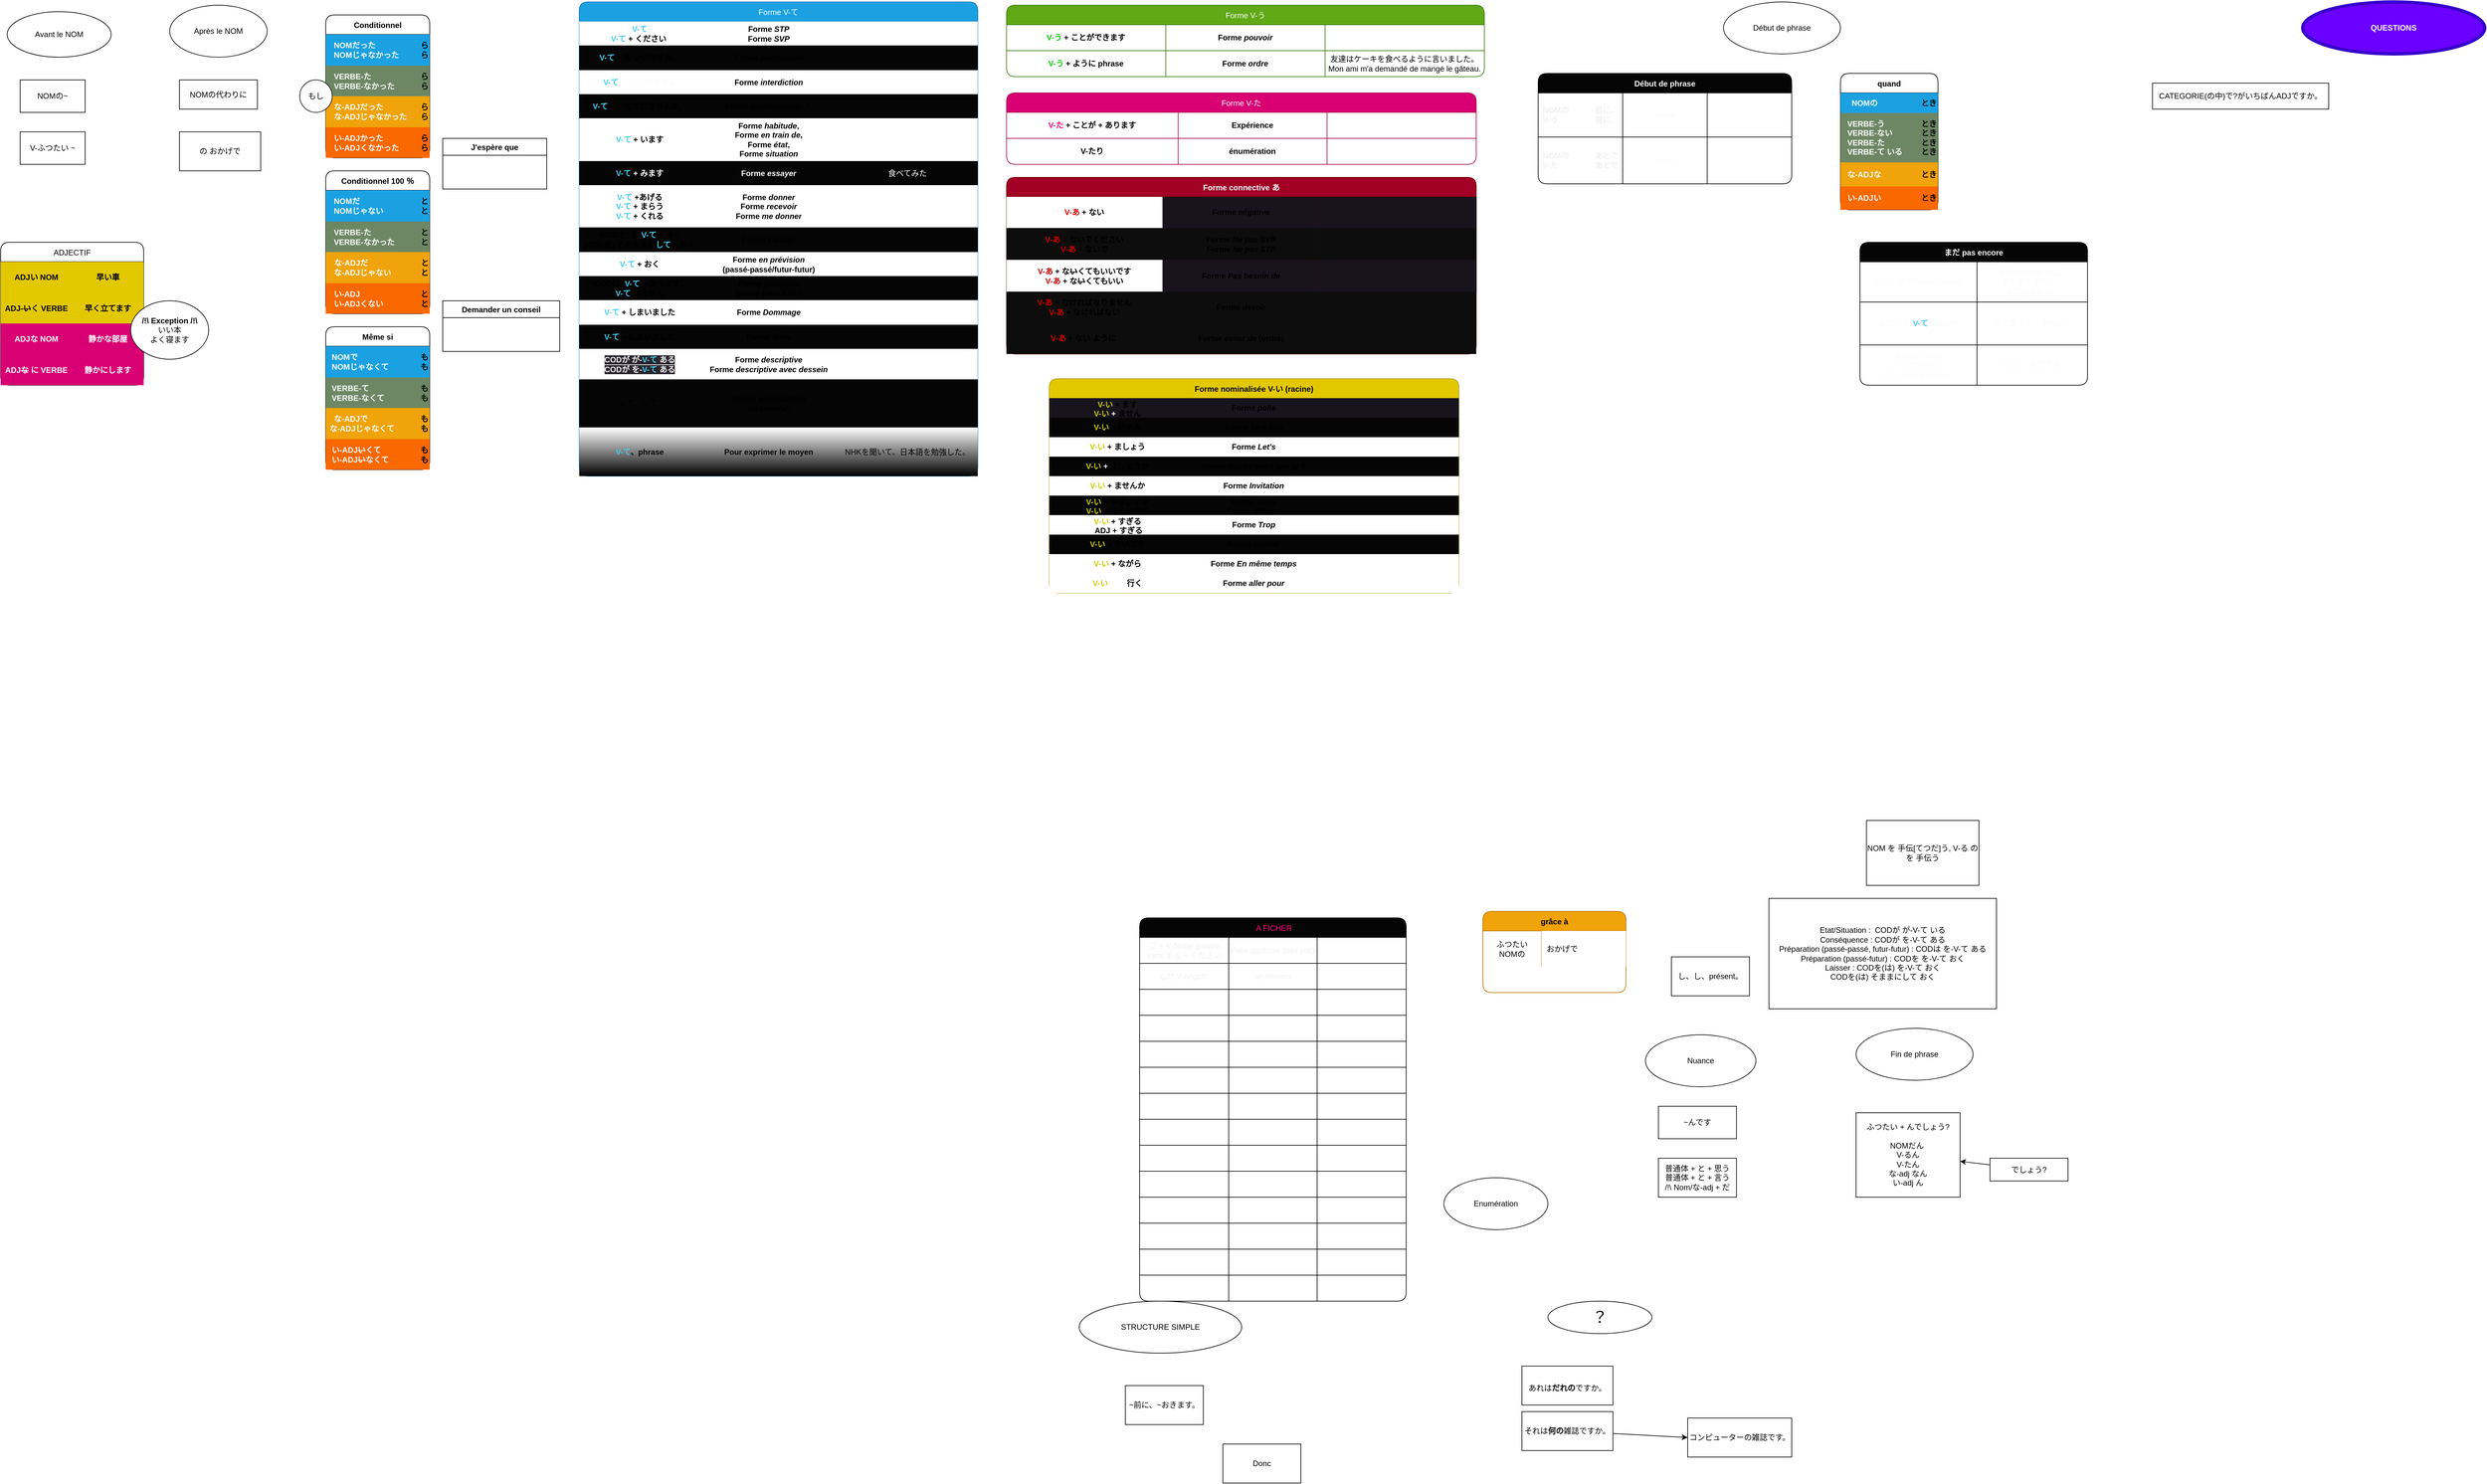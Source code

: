 <mxfile>
    <diagram id="wVhuZO5ScuzKjDBSYTUF" name="Page-1">
        <mxGraphModel dx="3664" dy="3027" grid="1" gridSize="10" guides="1" tooltips="1" connect="1" arrows="1" fold="1" page="1" pageScale="1" pageWidth="827" pageHeight="1169" math="0" shadow="0">
            <root>
                <mxCell id="0"/>
                <mxCell id="1" parent="0"/>
                <mxCell id="5" value="Nuance" style="ellipse;whiteSpace=wrap;html=1;" parent="1" vertex="1">
                    <mxGeometry x="90" y="-730" width="170" height="80" as="geometry"/>
                </mxCell>
                <mxCell id="6" value="~んです" style="whiteSpace=wrap;html=1;" parent="1" vertex="1">
                    <mxGeometry x="110" y="-620" width="120" height="50" as="geometry"/>
                </mxCell>
                <mxCell id="14" value="Enumération" style="ellipse;whiteSpace=wrap;html=1;" parent="1" vertex="1">
                    <mxGeometry x="-220" y="-510" width="160" height="80" as="geometry"/>
                </mxCell>
                <mxCell id="18" value="し、し、présent。" style="whiteSpace=wrap;html=1;" parent="1" vertex="1">
                    <mxGeometry x="130" y="-850" width="120" height="60" as="geometry"/>
                </mxCell>
                <mxCell id="19" value="&lt;font style=&quot;font-size: 24px;&quot;&gt;？&lt;/font&gt;" style="ellipse;whiteSpace=wrap;html=1;" parent="1" vertex="1">
                    <mxGeometry x="-60" y="-320" width="160" height="50" as="geometry"/>
                </mxCell>
                <mxCell id="20" value="普通体&lt;span style=&quot;border-color: rgb(0, 0, 0); background-color: initial;&quot;&gt;&amp;nbsp;+ と + 思う&lt;/span&gt;&lt;br style=&quot;border-color: rgb(0, 0, 0);&quot;&gt;&lt;div style=&quot;border-color: rgb(0, 0, 0);&quot;&gt;普通体 + と + 言う&lt;/div&gt;&lt;div style=&quot;border-color: rgb(0, 0, 0);&quot;&gt;/!\ Nom/な-adj + だ&lt;/div&gt;" style="whiteSpace=wrap;html=1;" parent="1" vertex="1">
                    <mxGeometry x="110" y="-540" width="120" height="60" as="geometry"/>
                </mxCell>
                <mxCell id="44" value="Donc" style="whiteSpace=wrap;html=1;" parent="1" vertex="1">
                    <mxGeometry x="-560" y="-100" width="120" height="60" as="geometry"/>
                </mxCell>
                <mxCell id="48" value="&lt;font style=&quot;font-size: 12px;&quot;&gt;あれは&lt;b&gt;だれの&lt;/b&gt;ですか。&lt;/font&gt;" style="whiteSpace=wrap;html=1;fontSize=24;" parent="1" vertex="1">
                    <mxGeometry x="-100" y="-220" width="140" height="60" as="geometry"/>
                </mxCell>
                <mxCell id="52" value="" style="edgeStyle=none;html=1;fontSize=12;entryX=0;entryY=0.5;entryDx=0;entryDy=0;" parent="1" source="49" target="50" edge="1">
                    <mxGeometry relative="1" as="geometry">
                        <mxPoint x="-750" y="-170" as="targetPoint"/>
                    </mxGeometry>
                </mxCell>
                <mxCell id="49" value="それは&lt;b&gt;何の&lt;/b&gt;雑誌ですか。" style="whiteSpace=wrap;html=1;fontSize=12;" parent="1" vertex="1">
                    <mxGeometry x="-100" y="-150" width="140" height="60" as="geometry"/>
                </mxCell>
                <mxCell id="50" value="コンピューターの雑誌です。" style="whiteSpace=wrap;html=1;fontSize=12;" parent="1" vertex="1">
                    <mxGeometry x="155" y="-140" width="160" height="60" as="geometry"/>
                </mxCell>
                <mxCell id="53" value="Avant le NOM" style="ellipse;whiteSpace=wrap;html=1;" parent="1" vertex="1">
                    <mxGeometry x="-2430" y="-2305" width="160" height="70" as="geometry"/>
                </mxCell>
                <mxCell id="54" value="NOMの~" style="whiteSpace=wrap;html=1;" parent="1" vertex="1">
                    <mxGeometry x="-2410" y="-2200" width="100" height="50" as="geometry"/>
                </mxCell>
                <mxCell id="55" value="V-ふつたい ~" style="whiteSpace=wrap;html=1;" parent="1" vertex="1">
                    <mxGeometry x="-2410" y="-2120" width="100" height="50" as="geometry"/>
                </mxCell>
                <mxCell id="56" value="Après le NOM" style="ellipse;whiteSpace=wrap;html=1;" parent="1" vertex="1">
                    <mxGeometry x="-2180" y="-2315" width="150" height="80" as="geometry"/>
                </mxCell>
                <mxCell id="57" value="NOMの代わりに" style="whiteSpace=wrap;html=1;" parent="1" vertex="1">
                    <mxGeometry x="-2165" y="-2200" width="120" height="45" as="geometry"/>
                </mxCell>
                <mxCell id="81" value="の おかげで" style="whiteSpace=wrap;html=1;" parent="1" vertex="1">
                    <mxGeometry x="-2165" y="-2120" width="125" height="60" as="geometry"/>
                </mxCell>
                <mxCell id="82" value="Fin de phrase" style="ellipse;whiteSpace=wrap;html=1;" parent="1" vertex="1">
                    <mxGeometry x="414" y="-740" width="180" height="80" as="geometry"/>
                </mxCell>
                <mxCell id="83" value="ふつたい + んでしょう?&lt;br&gt;&lt;br&gt;NOMだん&amp;nbsp;&lt;br&gt;V-るん&lt;br&gt;V-たん&lt;br&gt;な-adj なん&lt;br&gt;い-adj ん" style="whiteSpace=wrap;html=1;" parent="1" vertex="1">
                    <mxGeometry x="414" y="-610" width="160" height="130" as="geometry"/>
                </mxCell>
                <mxCell id="85" value="" style="edgeStyle=none;html=1;" parent="1" source="84" target="83" edge="1">
                    <mxGeometry relative="1" as="geometry"/>
                </mxCell>
                <mxCell id="84" value="でしょう?" style="whiteSpace=wrap;html=1;" parent="1" vertex="1">
                    <mxGeometry x="620" y="-540" width="120" height="35" as="geometry"/>
                </mxCell>
                <mxCell id="91" value="STRUCTURE SIMPLE" style="ellipse;whiteSpace=wrap;html=1;" parent="1" vertex="1">
                    <mxGeometry x="-781" y="-320" width="250" height="80" as="geometry"/>
                </mxCell>
                <mxCell id="92" value="~前に、~おきます。" style="whiteSpace=wrap;html=1;" parent="1" vertex="1">
                    <mxGeometry x="-710" y="-190" width="120" height="60" as="geometry"/>
                </mxCell>
                <mxCell id="93" value="Etat/Situation :&amp;nbsp; CODが が-V-て いる&lt;br&gt;Conséquence : CODが を-V-て ある&lt;br&gt;Préparation (passé-passé, futur-futur) : CODは を-V-て ある&lt;br&gt;Préparation (passé-futur) : CODを を-V-て おく&lt;br&gt;Laisser : CODを(は) を-V-て おく&lt;br&gt;CODを(は)&amp;nbsp;そままにして おく" style="whiteSpace=wrap;html=1;" parent="1" vertex="1">
                    <mxGeometry x="280" y="-940" width="350" height="170" as="geometry"/>
                </mxCell>
                <mxCell id="137" value="J'espère que" style="swimlane;fontStyle=1;align=center;verticalAlign=top;childLayout=stackLayout;horizontal=1;startSize=26;horizontalStack=0;resizeParent=1;resizeLast=0;collapsible=1;marginBottom=0;rounded=0;shadow=0;strokeWidth=1;" parent="1" vertex="1">
                    <mxGeometry x="-1760" y="-2110" width="160" height="78" as="geometry">
                        <mxRectangle x="-340" y="200" width="160" height="26" as="alternateBounds"/>
                    </mxGeometry>
                </mxCell>
                <mxCell id="138" value="、うれしいです。" style="text;align=center;verticalAlign=top;spacingLeft=4;spacingRight=4;overflow=hidden;rotatable=0;points=[[0,0.5],[1,0.5]];portConstraint=eastwest;rounded=0;shadow=0;html=0;fontColor=#FFFFFF;" parent="137" vertex="1">
                    <mxGeometry y="26" width="160" height="26" as="geometry"/>
                </mxCell>
                <mxCell id="139" value="、いいです。" style="text;align=center;verticalAlign=top;spacingLeft=4;spacingRight=4;overflow=hidden;rotatable=0;points=[[0,0.5],[1,0.5]];portConstraint=eastwest;rounded=0;shadow=0;html=0;fontColor=#FFFFFF;" parent="137" vertex="1">
                    <mxGeometry y="52" width="160" height="26" as="geometry"/>
                </mxCell>
                <mxCell id="880" value="grâce à" style="shape=table;startSize=30;container=1;collapsible=0;childLayout=tableLayout;fixedRows=1;rowLines=0;fontStyle=1;fillColor=#f0a30a;fontColor=#000000;strokeColor=#BD7000;swimlaneFillColor=default;rounded=1;swimlaneLine=1;shadow=0;" parent="1" vertex="1">
                    <mxGeometry x="-160" y="-920" width="220" height="125" as="geometry"/>
                </mxCell>
                <mxCell id="881" value="" style="shape=tableRow;horizontal=0;startSize=0;swimlaneHead=0;swimlaneBody=0;top=0;left=0;bottom=0;right=0;collapsible=0;dropTarget=0;fillColor=none;points=[[0,0.5],[1,0.5]];portConstraint=eastwest;" parent="880" vertex="1">
                    <mxGeometry y="30" width="220" height="55" as="geometry"/>
                </mxCell>
                <mxCell id="882" value="ふつたい&lt;br&gt;NOMの" style="shape=partialRectangle;html=1;whiteSpace=wrap;connectable=0;fillColor=none;top=0;left=0;bottom=0;right=0;overflow=hidden;pointerEvents=1;" parent="881" vertex="1">
                    <mxGeometry width="90" height="55" as="geometry">
                        <mxRectangle width="90" height="55" as="alternateBounds"/>
                    </mxGeometry>
                </mxCell>
                <mxCell id="883" value="おかげで" style="shape=partialRectangle;html=1;whiteSpace=wrap;connectable=0;top=0;left=0;bottom=0;right=0;align=left;spacingLeft=6;overflow=hidden;" parent="881" vertex="1">
                    <mxGeometry x="90" width="130" height="55" as="geometry">
                        <mxRectangle width="130" height="55" as="alternateBounds"/>
                    </mxGeometry>
                </mxCell>
                <mxCell id="949" value="Conditionnel" style="shape=table;startSize=30;container=1;collapsible=0;childLayout=tableLayout;rounded=1;shadow=0;swimlaneFillColor=default;fillStyle=auto;swimlaneLine=1;gradientDirection=south;labelBorderColor=none;fontStyle=1;" parent="1" vertex="1">
                    <mxGeometry x="-1940" y="-2300" width="160" height="220" as="geometry"/>
                </mxCell>
                <mxCell id="950" value="" style="shape=tableRow;horizontal=0;startSize=0;swimlaneHead=0;swimlaneBody=0;top=0;left=0;bottom=0;right=0;collapsible=0;dropTarget=0;fillColor=none;points=[[0,0.5],[1,0.5]];portConstraint=eastwest;rounded=0;shadow=0;sketch=0;strokeColor=default;" parent="949" vertex="1">
                    <mxGeometry y="30" width="160" height="48" as="geometry"/>
                </mxCell>
                <mxCell id="951" value="&lt;div style=&quot;&quot;&gt;&lt;b style=&quot;background-color: initial;&quot;&gt;NOM&lt;font color=&quot;#fcfcfc&quot;&gt;だった&lt;span style=&quot;white-space: pre;&quot;&gt;&#9;&lt;/span&gt;&lt;span style=&quot;white-space: pre;&quot;&gt;&#9;&lt;span style=&quot;white-space: pre;&quot;&gt;&#9;&lt;/span&gt;&lt;/span&gt;&lt;/font&gt;&lt;font color=&quot;#000000&quot;&gt;ら&lt;/font&gt;&lt;/b&gt;&lt;/div&gt;&lt;b&gt;NOM&lt;font style=&quot;&quot; color=&quot;#fcfcfc&quot;&gt;じゃなかった&lt;span style=&quot;white-space: pre;&quot;&gt;&#9;&lt;span style=&quot;white-space: pre;&quot;&gt;&#9;&lt;/span&gt;&lt;/span&gt;&lt;/font&gt;&lt;font style=&quot;&quot; color=&quot;#050505&quot;&gt;ら&lt;/font&gt;&lt;/b&gt;" style="shape=partialRectangle;html=1;whiteSpace=wrap;connectable=0;overflow=hidden;fillColor=#1ba1e2;top=0;left=0;bottom=0;right=0;pointerEvents=1;rounded=0;shadow=0;sketch=0;strokeColor=#006EAF;fontColor=#ffffff;align=right;" parent="950" vertex="1">
                    <mxGeometry width="160" height="48" as="geometry">
                        <mxRectangle width="160" height="48" as="alternateBounds"/>
                    </mxGeometry>
                </mxCell>
                <mxCell id="952" value="" style="shape=tableRow;horizontal=0;startSize=0;swimlaneHead=0;swimlaneBody=0;top=0;left=0;bottom=0;right=0;collapsible=0;dropTarget=0;fillColor=none;points=[[0,0.5],[1,0.5]];portConstraint=eastwest;rounded=0;shadow=0;sketch=0;strokeColor=default;" parent="949" vertex="1">
                    <mxGeometry y="78" width="160" height="47" as="geometry"/>
                </mxCell>
                <mxCell id="953" value="&lt;div style=&quot;&quot;&gt;&lt;span style=&quot;background-color: initial;&quot;&gt;&lt;b&gt;VERBE-た&lt;span style=&quot;white-space: pre;&quot;&gt;&#9;&lt;span style=&quot;white-space: pre;&quot;&gt;&#9;&lt;/span&gt;&lt;/span&gt;&lt;span style=&quot;white-space: pre;&quot;&gt;&#9;&lt;/span&gt;&lt;/b&gt;&lt;/span&gt;&lt;b style=&quot;background-color: initial;&quot;&gt;&lt;font color=&quot;#050505&quot;&gt;ら&lt;/font&gt;&lt;/b&gt;&lt;/div&gt;&lt;b&gt;&lt;div style=&quot;&quot;&gt;&lt;b style=&quot;background-color: initial;&quot;&gt;VERBE-なかった&lt;span style=&quot;white-space: pre;&quot;&gt;&#9;&lt;span style=&quot;white-space: pre;&quot;&gt;&#9;&lt;/span&gt;&lt;/span&gt;&lt;font color=&quot;#050505&quot;&gt;ら&lt;/font&gt;&lt;/b&gt;&lt;/div&gt;&lt;/b&gt;" style="shape=partialRectangle;html=1;whiteSpace=wrap;connectable=0;overflow=hidden;fillColor=#6d8764;top=0;left=0;bottom=0;right=0;pointerEvents=1;rounded=0;shadow=0;sketch=0;strokeColor=#3A5431;fontColor=#ffffff;align=right;" parent="952" vertex="1">
                    <mxGeometry width="160" height="47" as="geometry">
                        <mxRectangle width="160" height="47" as="alternateBounds"/>
                    </mxGeometry>
                </mxCell>
                <mxCell id="954" value="" style="shape=tableRow;horizontal=0;startSize=0;swimlaneHead=0;swimlaneBody=0;top=0;left=0;bottom=0;right=0;collapsible=0;dropTarget=0;fillColor=none;points=[[0,0.5],[1,0.5]];portConstraint=eastwest;rounded=0;shadow=0;sketch=0;strokeColor=default;" parent="949" vertex="1">
                    <mxGeometry y="125" width="160" height="48" as="geometry"/>
                </mxCell>
                <mxCell id="955" value="&lt;b&gt;&lt;font color=&quot;#fcfcfc&quot;&gt;な-ADJだった&lt;span style=&quot;white-space: pre;&quot;&gt;&#9;&lt;/span&gt;&lt;span style=&quot;white-space: pre;&quot;&gt;&#9;&lt;span style=&quot;white-space: pre;&quot;&gt;&#9;&lt;/span&gt;&lt;/span&gt;&lt;/font&gt;ら&lt;br style=&quot;border-color: rgb(0, 0, 0); padding: 0px; margin: 0px;&quot;&gt;&lt;font color=&quot;#fcfcfc&quot;&gt;な-ADJじゃなかった&lt;span style=&quot;white-space: pre;&quot;&gt;&#9;&lt;/span&gt;&lt;/font&gt;ら&lt;/b&gt;" style="shape=partialRectangle;html=1;whiteSpace=wrap;connectable=0;overflow=hidden;fillColor=#f0a30a;top=0;left=0;bottom=0;right=0;pointerEvents=1;rounded=0;shadow=0;sketch=0;strokeColor=#BD7000;fontColor=#000000;align=right;" parent="954" vertex="1">
                    <mxGeometry width="160" height="48" as="geometry">
                        <mxRectangle width="160" height="48" as="alternateBounds"/>
                    </mxGeometry>
                </mxCell>
                <mxCell id="956" value="" style="shape=tableRow;horizontal=0;startSize=0;swimlaneHead=0;swimlaneBody=0;top=0;left=0;bottom=0;right=0;collapsible=0;dropTarget=0;fillColor=none;points=[[0,0.5],[1,0.5]];portConstraint=eastwest;rounded=0;shadow=0;sketch=0;strokeColor=default;" parent="949" vertex="1">
                    <mxGeometry y="173" width="160" height="47" as="geometry"/>
                </mxCell>
                <mxCell id="957" value="&lt;b&gt;&lt;font color=&quot;#fcfcfc&quot;&gt;い-ADJかった&lt;span style=&quot;white-space: pre;&quot;&gt;&#9;&lt;span style=&quot;white-space: pre;&quot;&gt;&#9;&lt;/span&gt;&lt;span style=&quot;white-space: pre;&quot;&gt;&#9;&lt;/span&gt;&lt;/span&gt;&lt;/font&gt;ら&lt;br style=&quot;padding: 0px; margin: 0px;&quot;&gt;&lt;font color=&quot;#fcfcfc&quot;&gt;い-ADJくなかった&lt;span style=&quot;white-space: pre;&quot;&gt;&#9;&lt;span style=&quot;white-space: pre;&quot;&gt;&#9;&lt;/span&gt;&lt;/span&gt;&lt;/font&gt;ら&lt;/b&gt;" style="shape=partialRectangle;html=1;whiteSpace=wrap;connectable=0;overflow=hidden;fillColor=#fa6800;top=0;left=0;bottom=0;right=0;pointerEvents=1;rounded=0;shadow=0;sketch=0;strokeColor=#C73500;fontColor=#000000;align=right;" parent="956" vertex="1">
                    <mxGeometry width="160" height="47" as="geometry">
                        <mxRectangle width="160" height="47" as="alternateBounds"/>
                    </mxGeometry>
                </mxCell>
                <mxCell id="958" value="もし" style="ellipse;whiteSpace=wrap;html=1;" parent="1" vertex="1">
                    <mxGeometry x="-1980" y="-2200" width="50" height="50" as="geometry"/>
                </mxCell>
                <mxCell id="959" value="Conditionnel 100 ％" style="shape=table;startSize=30;container=1;collapsible=0;childLayout=tableLayout;rounded=1;shadow=0;swimlaneFillColor=default;fillStyle=auto;swimlaneLine=1;gradientDirection=south;labelBorderColor=none;fontStyle=1;" parent="1" vertex="1">
                    <mxGeometry x="-1940" y="-2060" width="160" height="220" as="geometry"/>
                </mxCell>
                <mxCell id="960" value="" style="shape=tableRow;horizontal=0;startSize=0;swimlaneHead=0;swimlaneBody=0;top=0;left=0;bottom=0;right=0;collapsible=0;dropTarget=0;fillColor=none;points=[[0,0.5],[1,0.5]];portConstraint=eastwest;rounded=0;shadow=0;sketch=0;strokeColor=default;" parent="959" vertex="1">
                    <mxGeometry y="30" width="160" height="48" as="geometry"/>
                </mxCell>
                <mxCell id="961" value="&lt;div style=&quot;&quot;&gt;&lt;b style=&quot;background-color: initial;&quot;&gt;NOM&lt;font color=&quot;#fcfcfc&quot;&gt;だ&lt;span style=&quot;white-space: pre;&quot;&gt;&#9;&lt;span style=&quot;white-space: pre;&quot;&gt;&#9;&lt;/span&gt;&lt;/span&gt;&lt;span style=&quot;white-space: pre;&quot;&gt;&#9;&lt;span style=&quot;white-space: pre;&quot;&gt;&#9;&lt;/span&gt;&lt;/span&gt;&lt;/font&gt;&lt;font color=&quot;#000000&quot;&gt;と&lt;/font&gt;&lt;/b&gt;&lt;/div&gt;&lt;b&gt;NOM&lt;font style=&quot;&quot; color=&quot;#fcfcfc&quot;&gt;じゃない&lt;span style=&quot;white-space: pre;&quot;&gt;&#9;&lt;span style=&quot;white-space: pre;&quot;&gt;&#9;&lt;/span&gt;&lt;span style=&quot;white-space: pre;&quot;&gt;&#9;&lt;/span&gt;&lt;/span&gt;&lt;/font&gt;&lt;font style=&quot;&quot; color=&quot;#050505&quot;&gt;と&lt;/font&gt;&lt;/b&gt;" style="shape=partialRectangle;html=1;whiteSpace=wrap;connectable=0;overflow=hidden;fillColor=#1ba1e2;top=0;left=0;bottom=0;right=0;pointerEvents=1;rounded=0;shadow=0;sketch=0;strokeColor=#006EAF;fontColor=#ffffff;align=right;" parent="960" vertex="1">
                    <mxGeometry width="160" height="48" as="geometry">
                        <mxRectangle width="160" height="48" as="alternateBounds"/>
                    </mxGeometry>
                </mxCell>
                <mxCell id="962" value="" style="shape=tableRow;horizontal=0;startSize=0;swimlaneHead=0;swimlaneBody=0;top=0;left=0;bottom=0;right=0;collapsible=0;dropTarget=0;fillColor=none;points=[[0,0.5],[1,0.5]];portConstraint=eastwest;rounded=0;shadow=0;sketch=0;strokeColor=default;" parent="959" vertex="1">
                    <mxGeometry y="78" width="160" height="47" as="geometry"/>
                </mxCell>
                <mxCell id="963" value="&lt;div style=&quot;&quot;&gt;&lt;span style=&quot;background-color: initial;&quot;&gt;&lt;b&gt;VERBE-た&lt;span style=&quot;white-space: pre;&quot;&gt;&#9;&lt;span style=&quot;white-space: pre;&quot;&gt;&#9;&lt;/span&gt;&lt;/span&gt;&lt;span style=&quot;white-space: pre;&quot;&gt;&#9;&lt;/span&gt;&lt;/b&gt;&lt;/span&gt;&lt;b style=&quot;background-color: initial;&quot;&gt;&lt;font color=&quot;#050505&quot;&gt;と&lt;/font&gt;&lt;/b&gt;&lt;/div&gt;&lt;b&gt;&lt;div style=&quot;&quot;&gt;&lt;b style=&quot;background-color: initial;&quot;&gt;VERBE-なかった&lt;span style=&quot;white-space: pre;&quot;&gt;&#9;&lt;span style=&quot;white-space: pre;&quot;&gt;&#9;&lt;/span&gt;&lt;/span&gt;&lt;font color=&quot;#050505&quot;&gt;と&lt;/font&gt;&lt;/b&gt;&lt;/div&gt;&lt;/b&gt;" style="shape=partialRectangle;html=1;whiteSpace=wrap;connectable=0;overflow=hidden;fillColor=#6d8764;top=0;left=0;bottom=0;right=0;pointerEvents=1;rounded=0;shadow=0;sketch=0;strokeColor=#3A5431;fontColor=#ffffff;align=right;" parent="962" vertex="1">
                    <mxGeometry width="160" height="47" as="geometry">
                        <mxRectangle width="160" height="47" as="alternateBounds"/>
                    </mxGeometry>
                </mxCell>
                <mxCell id="964" value="" style="shape=tableRow;horizontal=0;startSize=0;swimlaneHead=0;swimlaneBody=0;top=0;left=0;bottom=0;right=0;collapsible=0;dropTarget=0;fillColor=none;points=[[0,0.5],[1,0.5]];portConstraint=eastwest;rounded=0;shadow=0;sketch=0;strokeColor=default;" parent="959" vertex="1">
                    <mxGeometry y="125" width="160" height="48" as="geometry"/>
                </mxCell>
                <mxCell id="965" value="&lt;b&gt;&lt;font color=&quot;#fcfcfc&quot;&gt;な-ADJだ&lt;span style=&quot;white-space: pre;&quot;&gt;&#9;&lt;/span&gt;&lt;span style=&quot;white-space: pre;&quot;&gt;&#9;&lt;span style=&quot;white-space: pre;&quot;&gt;&#9;&lt;/span&gt;&lt;/span&gt;&lt;/font&gt;と&lt;font color=&quot;#fcfcfc&quot;&gt;な-ADJじゃない&lt;span style=&quot;white-space: pre;&quot;&gt;&#9;&lt;span style=&quot;white-space: pre;&quot;&gt;&#9;&lt;/span&gt;&lt;/span&gt;&lt;/font&gt;と&lt;/b&gt;" style="shape=partialRectangle;html=1;whiteSpace=wrap;connectable=0;overflow=hidden;fillColor=#f0a30a;top=0;left=0;bottom=0;right=0;pointerEvents=1;rounded=0;shadow=0;sketch=0;strokeColor=#BD7000;fontColor=#000000;align=right;" parent="964" vertex="1">
                    <mxGeometry width="160" height="48" as="geometry">
                        <mxRectangle width="160" height="48" as="alternateBounds"/>
                    </mxGeometry>
                </mxCell>
                <mxCell id="966" value="" style="shape=tableRow;horizontal=0;startSize=0;swimlaneHead=0;swimlaneBody=0;top=0;left=0;bottom=0;right=0;collapsible=0;dropTarget=0;fillColor=none;points=[[0,0.5],[1,0.5]];portConstraint=eastwest;rounded=0;shadow=0;sketch=0;strokeColor=default;" parent="959" vertex="1">
                    <mxGeometry y="173" width="160" height="47" as="geometry"/>
                </mxCell>
                <mxCell id="967" value="&lt;b&gt;&lt;font color=&quot;#fcfcfc&quot;&gt;い-ADJ&lt;span style=&quot;white-space: pre;&quot;&gt;&#9;&lt;span style=&quot;white-space: pre;&quot;&gt;&#9;&lt;span style=&quot;white-space: pre;&quot;&gt;&#9;&lt;/span&gt;&lt;/span&gt;&lt;span style=&quot;white-space: pre;&quot;&gt;&#9;&lt;/span&gt;&lt;/span&gt;&lt;/font&gt;と&lt;br style=&quot;padding: 0px; margin: 0px;&quot;&gt;&lt;font color=&quot;#fcfcfc&quot;&gt;い-ADJくない&lt;span style=&quot;white-space: pre;&quot;&gt;&#9;&lt;span style=&quot;white-space: pre;&quot;&gt;&#9;&lt;/span&gt;&lt;span style=&quot;white-space: pre;&quot;&gt;&#9;&lt;/span&gt;&lt;/span&gt;&lt;/font&gt;と&lt;/b&gt;" style="shape=partialRectangle;html=1;whiteSpace=wrap;connectable=0;overflow=hidden;fillColor=#fa6800;top=0;left=0;bottom=0;right=0;pointerEvents=1;rounded=0;shadow=0;sketch=0;strokeColor=#C73500;fontColor=#000000;align=right;" parent="966" vertex="1">
                    <mxGeometry width="160" height="47" as="geometry">
                        <mxRectangle width="160" height="47" as="alternateBounds"/>
                    </mxGeometry>
                </mxCell>
                <mxCell id="968" value="Même si" style="shape=table;startSize=30;container=1;collapsible=0;childLayout=tableLayout;rounded=1;shadow=0;swimlaneFillColor=default;fillStyle=auto;swimlaneLine=1;gradientDirection=south;labelBorderColor=none;fontStyle=1;" parent="1" vertex="1">
                    <mxGeometry x="-1940" y="-1820" width="160" height="220" as="geometry"/>
                </mxCell>
                <mxCell id="969" value="" style="shape=tableRow;horizontal=0;startSize=0;swimlaneHead=0;swimlaneBody=0;top=0;left=0;bottom=0;right=0;collapsible=0;dropTarget=0;fillColor=none;points=[[0,0.5],[1,0.5]];portConstraint=eastwest;rounded=0;shadow=0;sketch=0;strokeColor=default;" parent="968" vertex="1">
                    <mxGeometry y="30" width="160" height="48" as="geometry"/>
                </mxCell>
                <mxCell id="970" value="&lt;div style=&quot;&quot;&gt;&lt;b style=&quot;background-color: initial;&quot;&gt;NOMで&lt;font color=&quot;#fcfcfc&quot;&gt;&lt;span style=&quot;&quot;&gt;&amp;nbsp;&lt;span style=&quot;white-space: pre;&quot;&gt;&#9;&lt;/span&gt;&lt;span style=&quot;white-space: pre;&quot;&gt;&#9;&lt;span style=&quot;white-space: pre;&quot;&gt;&#9;&lt;span style=&quot;white-space: pre;&quot;&gt;&#9;&lt;/span&gt;&lt;/span&gt;&lt;/span&gt;&lt;span style=&quot;&quot;&gt;&#9;&lt;/span&gt;&lt;/span&gt;&lt;span style=&quot;&quot;&gt;&#9;&lt;span style=&quot;&quot;&gt;&#9;&lt;/span&gt;&lt;/span&gt;&lt;/font&gt;&lt;font color=&quot;#000000&quot;&gt;も&lt;/font&gt;&lt;/b&gt;&lt;/div&gt;&lt;b&gt;NOM&lt;font style=&quot;&quot; color=&quot;#fcfcfc&quot;&gt;じゃなくて&lt;span style=&quot;white-space: pre;&quot;&gt;&lt;span style=&quot;white-space: pre;&quot;&gt;&#9;&lt;span style=&quot;white-space: pre;&quot;&gt;&#9;&lt;/span&gt;&lt;/span&gt;&lt;/span&gt;&lt;span style=&quot;&quot;&gt;&#9;&lt;/span&gt;&lt;/font&gt;&lt;font style=&quot;&quot; color=&quot;#050505&quot;&gt;も&lt;/font&gt;&lt;/b&gt;" style="shape=partialRectangle;html=1;whiteSpace=wrap;connectable=0;overflow=hidden;fillColor=#1ba1e2;top=0;left=0;bottom=0;right=0;pointerEvents=1;rounded=0;shadow=0;sketch=0;strokeColor=#006EAF;fontColor=#ffffff;align=right;" parent="969" vertex="1">
                    <mxGeometry width="160" height="48" as="geometry">
                        <mxRectangle width="160" height="48" as="alternateBounds"/>
                    </mxGeometry>
                </mxCell>
                <mxCell id="971" value="" style="shape=tableRow;horizontal=0;startSize=0;swimlaneHead=0;swimlaneBody=0;top=0;left=0;bottom=0;right=0;collapsible=0;dropTarget=0;fillColor=none;points=[[0,0.5],[1,0.5]];portConstraint=eastwest;rounded=0;shadow=0;sketch=0;strokeColor=default;" parent="968" vertex="1">
                    <mxGeometry y="78" width="160" height="47" as="geometry"/>
                </mxCell>
                <mxCell id="972" value="&lt;div style=&quot;&quot;&gt;&lt;span style=&quot;background-color: initial;&quot;&gt;&lt;b&gt;VERBE-て&lt;span style=&quot;white-space: pre;&quot;&gt;&#9;&lt;/span&gt;&lt;span style=&quot;white-space: pre;&quot;&gt;&#9;&lt;span style=&quot;white-space: pre;&quot;&gt;&#9;&lt;/span&gt;&lt;/span&gt;&lt;span style=&quot;&quot;&gt;&#9;&lt;span style=&quot;&quot;&gt;&#9;&lt;/span&gt;&lt;/span&gt;&lt;span style=&quot;&quot;&gt;&#9;&lt;/span&gt;&lt;/b&gt;&lt;/span&gt;&lt;b style=&quot;background-color: initial;&quot;&gt;&lt;font color=&quot;#050505&quot;&gt;も&lt;/font&gt;&lt;/b&gt;&lt;/div&gt;&lt;b&gt;&lt;div style=&quot;&quot;&gt;&lt;b style=&quot;background-color: initial;&quot;&gt;VERBE-なくて&lt;span style=&quot;white-space: pre;&quot;&gt;&#9;&lt;/span&gt;&lt;span style=&quot;white-space: pre;&quot;&gt;&#9;&lt;/span&gt;&lt;span style=&quot;&quot;&gt;&amp;nbsp;&lt;/span&gt;&lt;font color=&quot;#050505&quot;&gt;も&lt;/font&gt;&lt;/b&gt;&lt;/div&gt;&lt;/b&gt;" style="shape=partialRectangle;html=1;whiteSpace=wrap;connectable=0;overflow=hidden;fillColor=#6d8764;top=0;left=0;bottom=0;right=0;pointerEvents=1;rounded=0;shadow=0;sketch=0;strokeColor=#3A5431;fontColor=#ffffff;align=right;" parent="971" vertex="1">
                    <mxGeometry width="160" height="47" as="geometry">
                        <mxRectangle width="160" height="47" as="alternateBounds"/>
                    </mxGeometry>
                </mxCell>
                <mxCell id="973" value="" style="shape=tableRow;horizontal=0;startSize=0;swimlaneHead=0;swimlaneBody=0;top=0;left=0;bottom=0;right=0;collapsible=0;dropTarget=0;fillColor=none;points=[[0,0.5],[1,0.5]];portConstraint=eastwest;rounded=0;shadow=0;sketch=0;strokeColor=default;" parent="968" vertex="1">
                    <mxGeometry y="125" width="160" height="48" as="geometry"/>
                </mxCell>
                <mxCell id="974" value="&lt;b&gt;&lt;font color=&quot;#fcfcfc&quot;&gt;な-ADJで&lt;span style=&quot;white-space: pre;&quot;&gt;&#9;&lt;/span&gt;&lt;span style=&quot;white-space: pre;&quot;&gt;&#9;&lt;/span&gt;&lt;span style=&quot;white-space: pre;&quot;&gt;&#9;&lt;/span&gt;&lt;/font&gt;&lt;/b&gt;&lt;b style=&quot;color: rgb(255, 255, 255); background-color: initial;&quot;&gt;&lt;font color=&quot;#000000&quot;&gt;も&lt;/font&gt;&lt;/b&gt;&lt;b&gt;&lt;br&gt;&lt;font color=&quot;#fcfcfc&quot;&gt;な-ADJじゃなくて&lt;span style=&quot;white-space: pre;&quot;&gt;&#9;&lt;/span&gt;&lt;span style=&quot;white-space: pre;&quot;&gt;&#9;&lt;/span&gt;&lt;span style=&quot;&quot;&gt;&amp;nbsp;&lt;span style=&quot;&quot;&gt;&#9;&lt;/span&gt;&lt;/span&gt;&lt;/font&gt;&lt;/b&gt;&lt;b style=&quot;color: rgb(255, 255, 255); background-color: initial;&quot;&gt;&lt;font color=&quot;#000000&quot;&gt;も&lt;/font&gt;&lt;/b&gt;" style="shape=partialRectangle;html=1;whiteSpace=wrap;connectable=0;overflow=hidden;fillColor=#f0a30a;top=0;left=0;bottom=0;right=0;pointerEvents=1;rounded=0;shadow=0;sketch=0;strokeColor=#BD7000;fontColor=#000000;align=right;" parent="973" vertex="1">
                    <mxGeometry width="160" height="48" as="geometry">
                        <mxRectangle width="160" height="48" as="alternateBounds"/>
                    </mxGeometry>
                </mxCell>
                <mxCell id="975" value="" style="shape=tableRow;horizontal=0;startSize=0;swimlaneHead=0;swimlaneBody=0;top=0;left=0;bottom=0;right=0;collapsible=0;dropTarget=0;fillColor=none;points=[[0,0.5],[1,0.5]];portConstraint=eastwest;rounded=0;shadow=0;sketch=0;strokeColor=default;" parent="968" vertex="1">
                    <mxGeometry y="173" width="160" height="47" as="geometry"/>
                </mxCell>
                <mxCell id="976" value="&lt;b&gt;&lt;font color=&quot;#fcfcfc&quot;&gt;い-ADJ&lt;strike&gt;い&lt;/strike&gt;くて&lt;span style=&quot;white-space: pre;&quot;&gt;&#9;&lt;/span&gt;&lt;span style=&quot;white-space: pre;&quot;&gt;&#9;&lt;span style=&quot;white-space: pre;&quot;&gt;&#9;&lt;/span&gt;&lt;/span&gt;&lt;span style=&quot;&quot;&gt;&lt;span style=&quot;&quot;&gt;&#9;&lt;/span&gt;&lt;/span&gt;&lt;/font&gt;&lt;/b&gt;&lt;b style=&quot;color: rgb(255, 255, 255); background-color: initial;&quot;&gt;&lt;font color=&quot;#000000&quot;&gt;も&lt;/font&gt;&lt;/b&gt;&lt;b&gt;&lt;br style=&quot;padding: 0px; margin: 0px;&quot;&gt;&lt;font color=&quot;#fcfcfc&quot;&gt;い-ADJ&lt;strike&gt;い&lt;/strike&gt;なくて&lt;span style=&quot;white-space: pre;&quot;&gt;&#9;&lt;/span&gt;&lt;span style=&quot;white-space: pre;&quot;&gt;&#9;&lt;/span&gt;&lt;span style=&quot;&quot;&gt;&amp;nbsp;&lt;/span&gt;&lt;/font&gt;&lt;/b&gt;&lt;b style=&quot;color: rgb(255, 255, 255); background-color: initial;&quot;&gt;&lt;font color=&quot;#000000&quot;&gt;も&lt;/font&gt;&lt;/b&gt;" style="shape=partialRectangle;html=1;whiteSpace=wrap;connectable=0;overflow=hidden;fillColor=#fa6800;top=0;left=0;bottom=0;right=0;pointerEvents=1;rounded=0;shadow=0;sketch=0;strokeColor=#C73500;fontColor=#000000;align=right;" parent="975" vertex="1">
                    <mxGeometry width="160" height="47" as="geometry">
                        <mxRectangle width="160" height="47" as="alternateBounds"/>
                    </mxGeometry>
                </mxCell>
                <mxCell id="1037" value="Forme V-た" style="shape=table;startSize=30;container=1;collapsible=0;childLayout=tableLayout;fillColor=#d80073;fontColor=#ffffff;strokeColor=#A50040;rounded=1;" parent="1" vertex="1">
                    <mxGeometry x="-892.75" y="-2180" width="722.5" height="110" as="geometry"/>
                </mxCell>
                <mxCell id="1092" value="" style="shape=tableRow;horizontal=0;startSize=0;swimlaneHead=0;swimlaneBody=0;top=0;left=0;bottom=0;right=0;collapsible=0;dropTarget=0;fillColor=none;points=[[0,0.5],[1,0.5]];portConstraint=eastwest;" parent="1037" vertex="1">
                    <mxGeometry y="30" width="722.5" height="40" as="geometry"/>
                </mxCell>
                <mxCell id="1093" value="&lt;font color=&quot;#ff0080&quot;&gt;&lt;span&gt;V-た&lt;/span&gt;&lt;/font&gt; + ことが + あります" style="shape=partialRectangle;html=1;whiteSpace=wrap;connectable=0;overflow=hidden;fillColor=none;top=0;left=0;bottom=0;right=0;pointerEvents=1;fontStyle=1" parent="1092" vertex="1">
                    <mxGeometry width="264" height="40" as="geometry">
                        <mxRectangle width="264" height="40" as="alternateBounds"/>
                    </mxGeometry>
                </mxCell>
                <mxCell id="1094" value="Expérience" style="shape=partialRectangle;html=1;whiteSpace=wrap;connectable=0;overflow=hidden;fillColor=none;top=0;left=0;bottom=0;right=0;pointerEvents=1;fontStyle=1" parent="1092" vertex="1">
                    <mxGeometry x="264" width="229" height="40" as="geometry">
                        <mxRectangle width="229" height="40" as="alternateBounds"/>
                    </mxGeometry>
                </mxCell>
                <mxCell id="1698" style="shape=partialRectangle;html=1;whiteSpace=wrap;connectable=0;overflow=hidden;fillColor=none;top=0;left=0;bottom=0;right=0;pointerEvents=1;fontStyle=1" parent="1092" vertex="1">
                    <mxGeometry x="493" width="230" height="40" as="geometry">
                        <mxRectangle width="230" height="40" as="alternateBounds"/>
                    </mxGeometry>
                </mxCell>
                <mxCell id="1047" value="" style="shape=tableRow;horizontal=0;startSize=0;swimlaneHead=0;swimlaneBody=0;top=0;left=0;bottom=0;right=0;collapsible=0;dropTarget=0;fillColor=none;points=[[0,0.5],[1,0.5]];portConstraint=eastwest;" parent="1037" vertex="1">
                    <mxGeometry y="70" width="722.5" height="40" as="geometry"/>
                </mxCell>
                <mxCell id="1048" value="V-たり" style="shape=partialRectangle;html=1;whiteSpace=wrap;connectable=0;overflow=hidden;fillColor=none;top=0;left=0;bottom=0;right=0;pointerEvents=1;fontStyle=1" parent="1047" vertex="1">
                    <mxGeometry width="264" height="40" as="geometry">
                        <mxRectangle width="264" height="40" as="alternateBounds"/>
                    </mxGeometry>
                </mxCell>
                <mxCell id="1049" value="énumération" style="shape=partialRectangle;html=1;whiteSpace=wrap;connectable=0;overflow=hidden;fillColor=none;top=0;left=0;bottom=0;right=0;pointerEvents=1;fontStyle=1" parent="1047" vertex="1">
                    <mxGeometry x="264" width="229" height="40" as="geometry">
                        <mxRectangle width="229" height="40" as="alternateBounds"/>
                    </mxGeometry>
                </mxCell>
                <mxCell id="1699" style="shape=partialRectangle;html=1;whiteSpace=wrap;connectable=0;overflow=hidden;fillColor=none;top=0;left=0;bottom=0;right=0;pointerEvents=1;fontStyle=1" parent="1047" vertex="1">
                    <mxGeometry x="493" width="230" height="40" as="geometry">
                        <mxRectangle width="230" height="40" as="alternateBounds"/>
                    </mxGeometry>
                </mxCell>
                <mxCell id="1098" value="NOM を 手伝[てつだ]う, V-る の を 手伝う" style="whiteSpace=wrap;html=1;" parent="1" vertex="1">
                    <mxGeometry x="430" y="-1060" width="173" height="100" as="geometry"/>
                </mxCell>
                <mxCell id="1100" value="Forme V-う" style="shape=table;startSize=30;container=1;collapsible=0;childLayout=tableLayout;fillColor=#60a917;fontColor=#ffffff;strokeColor=#2D7600;rounded=1;" parent="1" vertex="1">
                    <mxGeometry x="-892.75" y="-2315" width="735" height="110" as="geometry"/>
                </mxCell>
                <mxCell id="1128" value="" style="shape=tableRow;horizontal=0;startSize=0;swimlaneHead=0;swimlaneBody=0;top=0;left=0;bottom=0;right=0;collapsible=0;dropTarget=0;fillColor=none;points=[[0,0.5],[1,0.5]];portConstraint=eastwest;" parent="1100" vertex="1">
                    <mxGeometry y="30" width="735" height="40" as="geometry"/>
                </mxCell>
                <mxCell id="1129" value="&lt;b&gt;&lt;font color=&quot;#00cc00&quot;&gt;V-う&lt;/font&gt; + ことができます&lt;/b&gt;" style="shape=partialRectangle;html=1;whiteSpace=wrap;connectable=0;overflow=hidden;fillColor=none;top=0;left=0;bottom=0;right=0;pointerEvents=1;" parent="1128" vertex="1">
                    <mxGeometry width="245" height="40" as="geometry">
                        <mxRectangle width="245" height="40" as="alternateBounds"/>
                    </mxGeometry>
                </mxCell>
                <mxCell id="1130" value="Forme &lt;i&gt;pouvoir&lt;/i&gt;" style="shape=partialRectangle;html=1;whiteSpace=wrap;connectable=0;overflow=hidden;fillColor=none;top=0;left=0;bottom=0;right=0;pointerEvents=1;fontStyle=1" parent="1128" vertex="1">
                    <mxGeometry x="245" width="245" height="40" as="geometry">
                        <mxRectangle width="245" height="40" as="alternateBounds"/>
                    </mxGeometry>
                </mxCell>
                <mxCell id="1616" style="shape=partialRectangle;html=1;whiteSpace=wrap;connectable=0;overflow=hidden;fillColor=none;top=0;left=0;bottom=0;right=0;pointerEvents=1;fontStyle=1" parent="1128" vertex="1">
                    <mxGeometry x="490" width="245" height="40" as="geometry">
                        <mxRectangle width="245" height="40" as="alternateBounds"/>
                    </mxGeometry>
                </mxCell>
                <mxCell id="1119" value="" style="shape=tableRow;horizontal=0;startSize=0;swimlaneHead=0;swimlaneBody=0;top=0;left=0;bottom=0;right=0;collapsible=0;dropTarget=0;fillColor=none;points=[[0,0.5],[1,0.5]];portConstraint=eastwest;" parent="1100" vertex="1">
                    <mxGeometry y="70" width="735" height="40" as="geometry"/>
                </mxCell>
                <mxCell id="1120" value="&lt;b&gt;&lt;font color=&quot;#00cc00&quot;&gt;V-う&lt;/font&gt;&amp;nbsp;+ ように phrase&lt;/b&gt;" style="shape=partialRectangle;html=1;whiteSpace=wrap;connectable=0;overflow=hidden;fillColor=none;top=0;left=0;bottom=0;right=0;pointerEvents=1;" parent="1119" vertex="1">
                    <mxGeometry width="245" height="40" as="geometry">
                        <mxRectangle width="245" height="40" as="alternateBounds"/>
                    </mxGeometry>
                </mxCell>
                <mxCell id="1121" value="&lt;b&gt;Forme &lt;i&gt;ordre&lt;/i&gt;&lt;/b&gt;" style="shape=partialRectangle;html=1;whiteSpace=wrap;connectable=0;overflow=hidden;fillColor=none;top=0;left=0;bottom=0;right=0;pointerEvents=1;" parent="1119" vertex="1">
                    <mxGeometry x="245" width="245" height="40" as="geometry">
                        <mxRectangle width="245" height="40" as="alternateBounds"/>
                    </mxGeometry>
                </mxCell>
                <mxCell id="1617" value="友達はケーキを食べるように言いました。&lt;br&gt;Mon ami m'a demandé de mangé le gâteau." style="shape=partialRectangle;html=1;whiteSpace=wrap;connectable=0;overflow=hidden;fillColor=none;top=0;left=0;bottom=0;right=0;pointerEvents=1;" parent="1119" vertex="1">
                    <mxGeometry x="490" width="245" height="40" as="geometry">
                        <mxRectangle width="245" height="40" as="alternateBounds"/>
                    </mxGeometry>
                </mxCell>
                <mxCell id="1224" value="Forme V-て" style="shape=table;startSize=30;container=1;collapsible=0;childLayout=tableLayout;rounded=1;fillColor=#1ba1e2;fontColor=#ffffff;strokeColor=#006EAF;" parent="1" vertex="1">
                    <mxGeometry x="-1550" y="-2320" width="613" height="730" as="geometry"/>
                </mxCell>
                <mxCell id="1113" value="" style="shape=tableRow;horizontal=0;startSize=0;swimlaneHead=0;swimlaneBody=0;top=0;left=0;bottom=0;right=0;collapsible=0;dropTarget=0;fillColor=none;points=[[0,0.5],[1,0.5]];portConstraint=eastwest;" parent="1224" vertex="1">
                    <mxGeometry y="30" width="613" height="37" as="geometry"/>
                </mxCell>
                <mxCell id="1114" value="&lt;b&gt;&lt;font color=&quot;#43cdf0&quot;&gt;V-て&lt;/font&gt;&lt;/b&gt;&lt;b&gt;&lt;font color=&quot;#43cdf0&quot;&gt;&lt;br&gt;V-て&lt;/font&gt;&amp;nbsp;+ ください&amp;nbsp;&lt;/b&gt;&lt;b&gt;&lt;br&gt;&lt;/b&gt;" style="shape=partialRectangle;html=1;whiteSpace=wrap;connectable=0;overflow=hidden;fillColor=default;top=0;left=0;bottom=0;right=0;pointerEvents=1;" parent="1113" vertex="1">
                    <mxGeometry width="186" height="37" as="geometry">
                        <mxRectangle width="186" height="37" as="alternateBounds"/>
                    </mxGeometry>
                </mxCell>
                <mxCell id="1115" value="Forme&amp;nbsp;&lt;i&gt;STP&lt;/i&gt;&lt;br&gt;Forme &lt;i&gt;SVP&lt;/i&gt;&lt;i&gt;&lt;br&gt;&lt;/i&gt;" style="shape=partialRectangle;html=1;whiteSpace=wrap;connectable=0;overflow=hidden;fillColor=default;top=0;left=0;bottom=0;right=0;pointerEvents=1;fontStyle=1" parent="1113" vertex="1">
                    <mxGeometry x="186" width="211" height="37" as="geometry">
                        <mxRectangle width="211" height="37" as="alternateBounds"/>
                    </mxGeometry>
                </mxCell>
                <mxCell id="1514" value="" style="shape=partialRectangle;html=1;whiteSpace=wrap;connectable=0;overflow=hidden;fillColor=default;top=0;left=0;bottom=0;right=0;pointerEvents=1;" parent="1113" vertex="1">
                    <mxGeometry x="397" width="216" height="37" as="geometry">
                        <mxRectangle width="216" height="37" as="alternateBounds"/>
                    </mxGeometry>
                </mxCell>
                <mxCell id="1044" value="" style="shape=tableRow;horizontal=0;startSize=0;swimlaneHead=0;swimlaneBody=0;top=0;left=0;bottom=0;right=0;collapsible=0;dropTarget=0;fillColor=none;points=[[0,0.5],[1,0.5]];portConstraint=eastwest;" parent="1224" vertex="1">
                    <mxGeometry y="67" width="613" height="38" as="geometry"/>
                </mxCell>
                <mxCell id="1045" value="&lt;b&gt;&lt;font color=&quot;#43cdf0&quot;&gt;V-て&lt;/font&gt; + も いいですか。&lt;/b&gt;" style="shape=partialRectangle;html=1;whiteSpace=wrap;connectable=0;overflow=hidden;fillColor=#050505;top=0;left=0;bottom=0;right=0;pointerEvents=1;" parent="1044" vertex="1">
                    <mxGeometry width="186" height="38" as="geometry">
                        <mxRectangle width="186" height="38" as="alternateBounds"/>
                    </mxGeometry>
                </mxCell>
                <mxCell id="1046" value="Forme &lt;i&gt;permission&lt;/i&gt;" style="shape=partialRectangle;html=1;whiteSpace=wrap;connectable=0;overflow=hidden;fillColor=#050505;top=0;left=0;bottom=0;right=0;pointerEvents=1;fontStyle=1" parent="1044" vertex="1">
                    <mxGeometry x="186" width="211" height="38" as="geometry">
                        <mxRectangle width="211" height="38" as="alternateBounds"/>
                    </mxGeometry>
                </mxCell>
                <mxCell id="1337" value="" style="shape=partialRectangle;html=1;whiteSpace=wrap;connectable=0;overflow=hidden;fillColor=#050505;top=0;left=0;bottom=0;right=0;pointerEvents=1;" parent="1044" vertex="1">
                    <mxGeometry x="397" width="216" height="38" as="geometry">
                        <mxRectangle width="216" height="38" as="alternateBounds"/>
                    </mxGeometry>
                </mxCell>
                <mxCell id="1229" value="" style="shape=tableRow;horizontal=0;startSize=0;swimlaneHead=0;swimlaneBody=0;top=0;left=0;bottom=0;right=0;collapsible=0;dropTarget=0;fillColor=none;points=[[0,0.5],[1,0.5]];portConstraint=eastwest;rounded=1;" parent="1224" vertex="1">
                    <mxGeometry y="105" width="613" height="37" as="geometry"/>
                </mxCell>
                <mxCell id="1230" value="&lt;font color=&quot;#43cdf0&quot;&gt;V-て &lt;/font&gt;&lt;font color=&quot;#fcfcfc&quot;&gt;+ は いけません&lt;/font&gt;" style="shape=partialRectangle;html=1;whiteSpace=wrap;connectable=0;overflow=hidden;fillColor=default;top=0;left=0;bottom=0;right=0;pointerEvents=1;rounded=1;fontStyle=1" parent="1229" vertex="1">
                    <mxGeometry width="186" height="37" as="geometry">
                        <mxRectangle width="186" height="37" as="alternateBounds"/>
                    </mxGeometry>
                </mxCell>
                <mxCell id="1231" value="&lt;b&gt;Forme &lt;i&gt;interdiction&lt;/i&gt;&lt;/b&gt;" style="shape=partialRectangle;html=1;whiteSpace=wrap;connectable=0;overflow=hidden;fillColor=default;top=0;left=0;bottom=0;right=0;pointerEvents=1;rounded=1;" parent="1229" vertex="1">
                    <mxGeometry x="186" width="211" height="37" as="geometry">
                        <mxRectangle width="211" height="37" as="alternateBounds"/>
                    </mxGeometry>
                </mxCell>
                <mxCell id="1232" value="" style="shape=partialRectangle;html=1;whiteSpace=wrap;connectable=0;overflow=hidden;fillColor=default;top=0;left=0;bottom=0;right=0;pointerEvents=1;rounded=1;" parent="1229" vertex="1">
                    <mxGeometry x="397" width="216" height="37" as="geometry">
                        <mxRectangle width="216" height="37" as="alternateBounds"/>
                    </mxGeometry>
                </mxCell>
                <mxCell id="1095" value="" style="shape=tableRow;horizontal=0;startSize=0;swimlaneHead=0;swimlaneBody=0;top=0;left=0;bottom=0;right=0;collapsible=0;dropTarget=0;fillColor=none;points=[[0,0.5],[1,0.5]];portConstraint=eastwest;" parent="1224" vertex="1">
                    <mxGeometry y="142" width="613" height="37" as="geometry"/>
                </mxCell>
                <mxCell id="1096" value="&lt;b&gt;&lt;font color=&quot;#43cdf0&quot;&gt;V-て&lt;/font&gt;&amp;nbsp;+ いただけませんか。&lt;/b&gt;" style="shape=partialRectangle;html=1;whiteSpace=wrap;connectable=0;overflow=hidden;fillColor=#050505;top=0;left=0;bottom=0;right=0;pointerEvents=1;" parent="1095" vertex="1">
                    <mxGeometry width="186" height="37" as="geometry">
                        <mxRectangle width="186" height="37" as="alternateBounds"/>
                    </mxGeometry>
                </mxCell>
                <mxCell id="1097" value="&lt;b&gt;Forme &lt;i&gt;pouvez-vous...?&lt;/i&gt;&amp;nbsp;&lt;/b&gt;" style="shape=partialRectangle;html=1;whiteSpace=wrap;connectable=0;overflow=hidden;fillColor=#050505;top=0;left=0;bottom=0;right=0;pointerEvents=1;" parent="1095" vertex="1">
                    <mxGeometry x="186" width="211" height="37" as="geometry">
                        <mxRectangle width="211" height="37" as="alternateBounds"/>
                    </mxGeometry>
                </mxCell>
                <mxCell id="1510" value="" style="shape=partialRectangle;html=1;whiteSpace=wrap;connectable=0;overflow=hidden;fillColor=#050505;top=0;left=0;bottom=0;right=0;pointerEvents=1;" parent="1095" vertex="1">
                    <mxGeometry x="397" width="216" height="37" as="geometry">
                        <mxRectangle width="216" height="37" as="alternateBounds"/>
                    </mxGeometry>
                </mxCell>
                <mxCell id="1110" value="" style="shape=tableRow;horizontal=0;startSize=0;swimlaneHead=0;swimlaneBody=0;top=0;left=0;bottom=0;right=0;collapsible=0;dropTarget=0;fillColor=none;points=[[0,0.5],[1,0.5]];portConstraint=eastwest;" parent="1224" vertex="1">
                    <mxGeometry y="179" width="613" height="66" as="geometry"/>
                </mxCell>
                <mxCell id="1111" value="&lt;b&gt;&lt;font color=&quot;#43cdf0&quot;&gt;V-て&lt;/font&gt;&amp;nbsp;+ います&lt;/b&gt;" style="shape=partialRectangle;html=1;whiteSpace=wrap;connectable=0;overflow=hidden;fillColor=default;top=0;left=0;bottom=0;right=0;pointerEvents=1;" parent="1110" vertex="1">
                    <mxGeometry width="186" height="66" as="geometry">
                        <mxRectangle width="186" height="66" as="alternateBounds"/>
                    </mxGeometry>
                </mxCell>
                <mxCell id="1112" value="&lt;b&gt;Forme &lt;i&gt;habitude&lt;/i&gt;,&lt;br&gt;Forme &lt;i&gt;en train de&lt;/i&gt;,&lt;br&gt;Forme &lt;i&gt;état&lt;/i&gt;,&lt;br&gt;Forme &lt;i&gt;situation&lt;/i&gt;&lt;/b&gt;" style="shape=partialRectangle;html=1;whiteSpace=wrap;connectable=0;overflow=hidden;fillColor=default;top=0;left=0;bottom=0;right=0;pointerEvents=1;" parent="1110" vertex="1">
                    <mxGeometry x="186" width="211" height="66" as="geometry">
                        <mxRectangle width="211" height="66" as="alternateBounds"/>
                    </mxGeometry>
                </mxCell>
                <mxCell id="1513" value="" style="shape=partialRectangle;html=1;whiteSpace=wrap;connectable=0;overflow=hidden;fillColor=default;top=0;left=0;bottom=0;right=0;pointerEvents=1;" parent="1110" vertex="1">
                    <mxGeometry x="397" width="216" height="66" as="geometry">
                        <mxRectangle width="216" height="66" as="alternateBounds"/>
                    </mxGeometry>
                </mxCell>
                <mxCell id="1233" value="" style="shape=tableRow;horizontal=0;startSize=0;swimlaneHead=0;swimlaneBody=0;top=0;left=0;bottom=0;right=0;collapsible=0;dropTarget=0;fillColor=#050505;points=[[0,0.5],[1,0.5]];portConstraint=eastwest;rounded=1;" parent="1224" vertex="1">
                    <mxGeometry y="245" width="613" height="37" as="geometry"/>
                </mxCell>
                <mxCell id="1234" value="&lt;b style=&quot;color: rgb(240, 240, 240);&quot;&gt;&lt;font color=&quot;#43cdf0&quot;&gt;V-て&lt;/font&gt;&lt;/b&gt;&lt;b&gt;&amp;nbsp;+ みます&lt;/b&gt;" style="shape=partialRectangle;html=1;whiteSpace=wrap;connectable=0;overflow=hidden;fillColor=#050505;top=0;left=0;bottom=0;right=0;pointerEvents=1;rounded=1;strokeColor=#432D57;fontColor=#ffffff;" parent="1233" vertex="1">
                    <mxGeometry width="186" height="37" as="geometry">
                        <mxRectangle width="186" height="37" as="alternateBounds"/>
                    </mxGeometry>
                </mxCell>
                <mxCell id="1235" value="&lt;b style=&quot;&quot;&gt;Forme &lt;i&gt;essayer&lt;/i&gt;&lt;/b&gt;" style="shape=partialRectangle;html=1;whiteSpace=wrap;connectable=0;overflow=hidden;fillColor=#050505;top=0;left=0;bottom=0;right=0;pointerEvents=1;rounded=1;strokeColor=#432D57;fontColor=#ffffff;" parent="1233" vertex="1">
                    <mxGeometry x="186" width="211" height="37" as="geometry">
                        <mxRectangle width="211" height="37" as="alternateBounds"/>
                    </mxGeometry>
                </mxCell>
                <mxCell id="1236" value="食べてみた" style="shape=partialRectangle;html=1;whiteSpace=wrap;connectable=0;overflow=hidden;fillColor=#050505;top=0;left=0;bottom=0;right=0;pointerEvents=1;rounded=1;fontColor=#ffffff;strokeColor=#432D57;" parent="1233" vertex="1">
                    <mxGeometry x="397" width="216" height="37" as="geometry">
                        <mxRectangle width="216" height="37" as="alternateBounds"/>
                    </mxGeometry>
                </mxCell>
                <mxCell id="1225" value="" style="shape=tableRow;horizontal=0;startSize=0;swimlaneHead=0;swimlaneBody=0;top=0;left=0;bottom=0;right=0;collapsible=0;dropTarget=0;fillColor=none;points=[[0,0.5],[1,0.5]];portConstraint=eastwest;rounded=1;" parent="1224" vertex="1">
                    <mxGeometry y="282" width="613" height="65" as="geometry"/>
                </mxCell>
                <mxCell id="1226" value="&lt;b&gt;&lt;font color=&quot;#43cdf0&quot;&gt;V-て&lt;/font&gt;&amp;nbsp;+あげる&lt;br&gt;&lt;font color=&quot;#43cdf0&quot;&gt;V-て&lt;/font&gt;&amp;nbsp;+&amp;nbsp;まらう&lt;br&gt;&lt;font color=&quot;#43cdf0&quot;&gt;V-て&lt;/font&gt;&amp;nbsp;+ くれる&lt;br&gt;&lt;/b&gt;" style="shape=partialRectangle;html=1;whiteSpace=wrap;connectable=0;overflow=hidden;fillColor=default;top=0;left=0;bottom=0;right=0;pointerEvents=1;rounded=1;" parent="1225" vertex="1">
                    <mxGeometry width="186" height="65" as="geometry">
                        <mxRectangle width="186" height="65" as="alternateBounds"/>
                    </mxGeometry>
                </mxCell>
                <mxCell id="1227" value="&lt;b style=&quot;&quot;&gt;Forme &lt;i&gt;donner&lt;br&gt;&lt;/i&gt;&lt;/b&gt;&lt;b&gt;Forme &lt;i&gt;recevoir&lt;br&gt;&lt;/i&gt;&lt;/b&gt;&lt;b&gt;Forme&amp;nbsp;&lt;i&gt;me donner&lt;/i&gt;&lt;/b&gt;&lt;b style=&quot;&quot;&gt;&lt;i&gt;&lt;br&gt;&lt;/i&gt;&lt;/b&gt;" style="shape=partialRectangle;html=1;whiteSpace=wrap;connectable=0;overflow=hidden;fillColor=default;top=0;left=0;bottom=0;right=0;pointerEvents=1;rounded=1;" parent="1225" vertex="1">
                    <mxGeometry x="186" width="211" height="65" as="geometry">
                        <mxRectangle width="211" height="65" as="alternateBounds"/>
                    </mxGeometry>
                </mxCell>
                <mxCell id="1228" value="" style="shape=partialRectangle;html=1;whiteSpace=wrap;connectable=0;overflow=hidden;fillColor=default;top=0;left=0;bottom=0;right=0;pointerEvents=1;rounded=1;" parent="1225" vertex="1">
                    <mxGeometry x="397" width="216" height="65" as="geometry">
                        <mxRectangle width="216" height="65" as="alternateBounds"/>
                    </mxGeometry>
                </mxCell>
                <mxCell id="1056" value="" style="shape=tableRow;horizontal=0;startSize=0;swimlaneHead=0;swimlaneBody=0;top=0;left=0;bottom=0;right=0;collapsible=0;dropTarget=0;fillColor=none;points=[[0,0.5],[1,0.5]];portConstraint=eastwest;" parent="1224" vertex="1">
                    <mxGeometry y="347" width="613" height="38" as="geometry"/>
                </mxCell>
                <mxCell id="1057" value="&lt;b&gt;(CODを) を-&lt;/b&gt;&lt;b&gt;&lt;font color=&quot;#43cdf0&quot;&gt;V-て&lt;/font&gt;&lt;/b&gt;&lt;b&gt;&amp;nbsp;+ おく&lt;br&gt;&lt;/b&gt;&lt;b&gt;(CODを)&amp;nbsp;&lt;/b&gt;&lt;b&gt;そのままに&lt;font color=&quot;#43cdf0&quot;&gt;して&lt;/font&gt; + おく&lt;/b&gt;" style="shape=partialRectangle;html=1;whiteSpace=wrap;connectable=0;overflow=hidden;top=0;left=0;bottom=0;right=0;pointerEvents=1;fillColor=#050505;" parent="1056" vertex="1">
                    <mxGeometry width="186" height="38" as="geometry">
                        <mxRectangle width="186" height="38" as="alternateBounds"/>
                    </mxGeometry>
                </mxCell>
                <mxCell id="1058" value="&lt;b&gt;Forme &lt;i&gt;Laisser&lt;/i&gt;&lt;/b&gt;" style="shape=partialRectangle;html=1;whiteSpace=wrap;connectable=0;overflow=hidden;fillColor=#050505;top=0;left=0;bottom=0;right=0;pointerEvents=1;" parent="1056" vertex="1">
                    <mxGeometry x="186" width="211" height="38" as="geometry">
                        <mxRectangle width="211" height="38" as="alternateBounds"/>
                    </mxGeometry>
                </mxCell>
                <mxCell id="1502" value="" style="shape=partialRectangle;html=1;whiteSpace=wrap;connectable=0;overflow=hidden;fillColor=#050505;top=0;left=0;bottom=0;right=0;pointerEvents=1;" parent="1056" vertex="1">
                    <mxGeometry x="397" width="216" height="38" as="geometry">
                        <mxRectangle width="216" height="38" as="alternateBounds"/>
                    </mxGeometry>
                </mxCell>
                <mxCell id="1062" value="" style="shape=tableRow;horizontal=0;startSize=0;swimlaneHead=0;swimlaneBody=0;top=0;left=0;bottom=0;right=0;collapsible=0;dropTarget=0;fillColor=none;points=[[0,0.5],[1,0.5]];portConstraint=eastwest;" parent="1224" vertex="1">
                    <mxGeometry y="385" width="613" height="37" as="geometry"/>
                </mxCell>
                <mxCell id="1063" value="&lt;span&gt;&lt;font color=&quot;#43cdf0&quot;&gt;V-て&lt;/font&gt;&lt;/span&gt;&amp;nbsp;+ おく" style="shape=partialRectangle;html=1;whiteSpace=wrap;connectable=0;overflow=hidden;fillColor=default;top=0;left=0;bottom=0;right=0;pointerEvents=1;fontStyle=1" parent="1062" vertex="1">
                    <mxGeometry width="186" height="37" as="geometry">
                        <mxRectangle width="186" height="37" as="alternateBounds"/>
                    </mxGeometry>
                </mxCell>
                <mxCell id="1064" value="&lt;b&gt;Forme&amp;nbsp;&lt;i&gt;en prévision&lt;/i&gt;&lt;br&gt;(passé-passé/futur-futur)&lt;/b&gt;" style="shape=partialRectangle;html=1;whiteSpace=wrap;connectable=0;overflow=hidden;fillColor=default;top=0;left=0;bottom=0;right=0;pointerEvents=1;" parent="1062" vertex="1">
                    <mxGeometry x="186" width="211" height="37" as="geometry">
                        <mxRectangle width="211" height="37" as="alternateBounds"/>
                    </mxGeometry>
                </mxCell>
                <mxCell id="1504" value="" style="shape=partialRectangle;html=1;whiteSpace=wrap;connectable=0;overflow=hidden;fillColor=default;top=0;left=0;bottom=0;right=0;pointerEvents=1;" parent="1062" vertex="1">
                    <mxGeometry x="397" width="216" height="37" as="geometry">
                        <mxRectangle width="216" height="37" as="alternateBounds"/>
                    </mxGeometry>
                </mxCell>
                <mxCell id="1107" value="" style="shape=tableRow;horizontal=0;startSize=0;swimlaneHead=0;swimlaneBody=0;top=0;left=0;bottom=0;right=0;collapsible=0;dropTarget=0;fillColor=none;points=[[0,0.5],[1,0.5]];portConstraint=eastwest;" parent="1224" vertex="1">
                    <mxGeometry y="422" width="613" height="37" as="geometry"/>
                </mxCell>
                <mxCell id="1108" value="&lt;b&gt;(CODは)&amp;nbsp;&lt;/b&gt;&lt;b&gt;&lt;font color=&quot;#43cdf0&quot;&gt;V-て&lt;/font&gt;&lt;/b&gt;&lt;b&gt;&amp;nbsp;+ あります、&lt;br&gt;&lt;/b&gt;&lt;b&gt;&lt;font color=&quot;#43cdf0&quot;&gt;V-て&lt;/font&gt;&lt;/b&gt;&lt;b&gt;&amp;nbsp;いません&lt;/b&gt;" style="shape=partialRectangle;html=1;whiteSpace=wrap;connectable=0;overflow=hidden;fillColor=#050505;top=0;left=0;bottom=0;right=0;pointerEvents=1;" parent="1107" vertex="1">
                    <mxGeometry width="186" height="37" as="geometry">
                        <mxRectangle width="186" height="37" as="alternateBounds"/>
                    </mxGeometry>
                </mxCell>
                <mxCell id="1109" value="Forme &lt;i&gt;prévision&lt;/i&gt;&lt;br&gt;(passé pour futur)" style="shape=partialRectangle;html=1;whiteSpace=wrap;connectable=0;overflow=hidden;fillColor=#050505;top=0;left=0;bottom=0;right=0;pointerEvents=1;fontStyle=1" parent="1107" vertex="1">
                    <mxGeometry x="186" width="211" height="37" as="geometry">
                        <mxRectangle width="211" height="37" as="alternateBounds"/>
                    </mxGeometry>
                </mxCell>
                <mxCell id="1512" value="" style="shape=partialRectangle;html=1;whiteSpace=wrap;connectable=0;overflow=hidden;fillColor=#050505;top=0;left=0;bottom=0;right=0;pointerEvents=1;" parent="1107" vertex="1">
                    <mxGeometry x="397" width="216" height="37" as="geometry">
                        <mxRectangle width="216" height="37" as="alternateBounds"/>
                    </mxGeometry>
                </mxCell>
                <mxCell id="1050" value="" style="shape=tableRow;horizontal=0;startSize=0;swimlaneHead=0;swimlaneBody=0;top=0;left=0;bottom=0;right=0;collapsible=0;dropTarget=0;fillColor=none;points=[[0,0.5],[1,0.5]];portConstraint=eastwest;" parent="1224" vertex="1">
                    <mxGeometry y="459" width="613" height="38" as="geometry"/>
                </mxCell>
                <mxCell id="1051" value="&lt;span&gt;&lt;font color=&quot;#43cdf0&quot;&gt;V-て&lt;/font&gt;&lt;/span&gt;&amp;nbsp;+ しまいました" style="shape=partialRectangle;html=1;whiteSpace=wrap;connectable=0;overflow=hidden;fillColor=default;top=0;left=0;bottom=0;right=0;pointerEvents=1;fontStyle=1" parent="1050" vertex="1">
                    <mxGeometry width="186" height="38" as="geometry">
                        <mxRectangle width="186" height="38" as="alternateBounds"/>
                    </mxGeometry>
                </mxCell>
                <mxCell id="1052" value="Forme &lt;i&gt;Dommage&lt;/i&gt;" style="shape=partialRectangle;html=1;whiteSpace=wrap;connectable=0;overflow=hidden;fillColor=default;top=0;left=0;bottom=0;right=0;pointerEvents=1;fontStyle=1" parent="1050" vertex="1">
                    <mxGeometry x="186" width="211" height="38" as="geometry">
                        <mxRectangle width="211" height="38" as="alternateBounds"/>
                    </mxGeometry>
                </mxCell>
                <mxCell id="1501" value="" style="shape=partialRectangle;html=1;whiteSpace=wrap;connectable=0;overflow=hidden;fillColor=default;top=0;left=0;bottom=0;right=0;pointerEvents=1;" parent="1050" vertex="1">
                    <mxGeometry x="397" width="216" height="38" as="geometry">
                        <mxRectangle width="216" height="38" as="alternateBounds"/>
                    </mxGeometry>
                </mxCell>
                <mxCell id="1059" value="" style="shape=tableRow;horizontal=0;startSize=0;swimlaneHead=0;swimlaneBody=0;top=0;left=0;bottom=0;right=0;collapsible=0;dropTarget=0;fillColor=none;points=[[0,0.5],[1,0.5]];portConstraint=eastwest;" parent="1224" vertex="1">
                    <mxGeometry y="497" width="613" height="37" as="geometry"/>
                </mxCell>
                <mxCell id="1060" value="&lt;b&gt;&lt;font style=&quot;&quot; color=&quot;#43cdf0&quot;&gt;V-て&lt;/font&gt;&amp;nbsp;+ しまいました&lt;/b&gt;" style="shape=partialRectangle;html=1;whiteSpace=wrap;connectable=0;overflow=hidden;top=0;left=0;bottom=0;right=0;pointerEvents=1;fillColor=#050505;" parent="1059" vertex="1">
                    <mxGeometry width="186" height="37" as="geometry">
                        <mxRectangle width="186" height="37" as="alternateBounds"/>
                    </mxGeometry>
                </mxCell>
                <mxCell id="1061" value="&lt;b&gt;Forme&amp;nbsp;&lt;i&gt;done&lt;/i&gt;&lt;/b&gt;" style="shape=partialRectangle;html=1;whiteSpace=wrap;connectable=0;overflow=hidden;fillColor=#050505;top=0;left=0;bottom=0;right=0;pointerEvents=1;" parent="1059" vertex="1">
                    <mxGeometry x="186" width="211" height="37" as="geometry">
                        <mxRectangle width="211" height="37" as="alternateBounds"/>
                    </mxGeometry>
                </mxCell>
                <mxCell id="1503" value="" style="shape=partialRectangle;html=1;whiteSpace=wrap;connectable=0;overflow=hidden;fillColor=#050505;top=0;left=0;bottom=0;right=0;pointerEvents=1;" parent="1059" vertex="1">
                    <mxGeometry x="397" width="216" height="37" as="geometry">
                        <mxRectangle width="216" height="37" as="alternateBounds"/>
                    </mxGeometry>
                </mxCell>
                <mxCell id="1053" value="" style="shape=tableRow;horizontal=0;startSize=0;swimlaneHead=0;swimlaneBody=0;top=0;left=0;bottom=0;right=0;collapsible=0;dropTarget=0;fillColor=none;points=[[0,0.5],[1,0.5]];portConstraint=eastwest;" parent="1224" vertex="1">
                    <mxGeometry y="534" width="613" height="47" as="geometry"/>
                </mxCell>
                <mxCell id="1054" value="&lt;span style=&quot;color: rgb(240, 240, 240); font-family: Helvetica; font-size: 12px; font-style: normal; font-variant-ligatures: normal; font-variant-caps: normal; letter-spacing: normal; orphans: 2; text-align: center; text-indent: 0px; text-transform: none; widows: 2; word-spacing: 0px; -webkit-text-stroke-width: 0px; background-color: rgb(42, 37, 47); text-decoration-thickness: initial; text-decoration-style: initial; text-decoration-color: initial; float: none; display: inline !important;&quot;&gt;CODが が-&lt;b&gt;&lt;font color=&quot;#43cdf0&quot;&gt;V-て&lt;/font&gt;&lt;/b&gt;&amp;nbsp;ある&lt;br&gt;CODが&amp;nbsp;を-&lt;b&gt;&lt;font color=&quot;#43cdf0&quot;&gt;V-て&lt;/font&gt;&lt;/b&gt;&amp;nbsp;ある&lt;br&gt;&lt;/span&gt;" style="shape=partialRectangle;html=1;whiteSpace=wrap;connectable=0;overflow=hidden;fillColor=default;top=0;left=0;bottom=0;right=0;pointerEvents=1;fontStyle=1" parent="1053" vertex="1">
                    <mxGeometry width="186" height="47" as="geometry">
                        <mxRectangle width="186" height="47" as="alternateBounds"/>
                    </mxGeometry>
                </mxCell>
                <mxCell id="1055" value="&lt;b&gt;Forme &lt;i&gt;descriptive&lt;/i&gt;&lt;br&gt;Forme &lt;i&gt;descriptive avec dessein&lt;/i&gt;&lt;/b&gt;" style="shape=partialRectangle;html=1;whiteSpace=wrap;connectable=0;overflow=hidden;fillColor=default;top=0;left=0;bottom=0;right=0;pointerEvents=1;" parent="1053" vertex="1">
                    <mxGeometry x="186" width="211" height="47" as="geometry">
                        <mxRectangle width="211" height="47" as="alternateBounds"/>
                    </mxGeometry>
                </mxCell>
                <mxCell id="1500" value="" style="shape=partialRectangle;html=1;whiteSpace=wrap;connectable=0;overflow=hidden;fillColor=default;top=0;left=0;bottom=0;right=0;pointerEvents=1;" parent="1053" vertex="1">
                    <mxGeometry x="397" width="216" height="47" as="geometry">
                        <mxRectangle width="216" height="47" as="alternateBounds"/>
                    </mxGeometry>
                </mxCell>
                <mxCell id="1568" style="shape=tableRow;horizontal=0;startSize=0;swimlaneHead=0;swimlaneBody=0;top=0;left=0;bottom=0;right=0;collapsible=0;dropTarget=0;fillColor=none;points=[[0,0.5],[1,0.5]];portConstraint=eastwest;" parent="1224" vertex="1">
                    <mxGeometry y="581" width="613" height="74" as="geometry"/>
                </mxCell>
                <mxCell id="1569" value="V-て、V-て," style="shape=partialRectangle;html=1;whiteSpace=wrap;connectable=0;overflow=hidden;top=0;left=0;bottom=0;right=0;pointerEvents=1;fillStyle=auto;labelBackgroundColor=none;fillColor=#050505;" parent="1568" vertex="1">
                    <mxGeometry width="186" height="74" as="geometry">
                        <mxRectangle width="186" height="74" as="alternateBounds"/>
                    </mxGeometry>
                </mxCell>
                <mxCell id="1570" value="Forme &lt;i&gt;énumération&lt;/i&gt;&lt;br&gt;(ordonnée)" style="shape=partialRectangle;html=1;whiteSpace=wrap;connectable=0;overflow=hidden;fillColor=#050505;top=0;left=0;bottom=0;right=0;pointerEvents=1;fontStyle=1;gradientColor=none;" parent="1568" vertex="1">
                    <mxGeometry x="186" width="211" height="74" as="geometry">
                        <mxRectangle width="211" height="74" as="alternateBounds"/>
                    </mxGeometry>
                </mxCell>
                <mxCell id="1571" style="shape=partialRectangle;html=1;whiteSpace=wrap;connectable=0;overflow=hidden;fillColor=#050505;top=0;left=0;bottom=0;right=0;pointerEvents=1;gradientColor=none;" parent="1568" vertex="1">
                    <mxGeometry x="397" width="216" height="74" as="geometry">
                        <mxRectangle width="216" height="74" as="alternateBounds"/>
                    </mxGeometry>
                </mxCell>
                <mxCell id="1116" value="" style="shape=tableRow;horizontal=0;startSize=0;swimlaneHead=0;swimlaneBody=0;top=0;left=0;bottom=0;right=0;collapsible=0;dropTarget=0;fillColor=none;points=[[0,0.5],[1,0.5]];portConstraint=eastwest;" parent="1224" vertex="1">
                    <mxGeometry y="655" width="613" height="75" as="geometry"/>
                </mxCell>
                <mxCell id="1117" value="&lt;b&gt;&lt;font style=&quot;&quot; color=&quot;#43cdf0&quot;&gt;V-て&lt;/font&gt;、phrase&lt;/b&gt;" style="shape=partialRectangle;html=1;whiteSpace=wrap;connectable=0;overflow=hidden;fillColor=default;top=0;left=0;bottom=0;right=0;pointerEvents=1;fillStyle=dashed;labelBackgroundColor=none;gradientColor=default;" parent="1116" vertex="1">
                    <mxGeometry width="186" height="75" as="geometry">
                        <mxRectangle width="186" height="75" as="alternateBounds"/>
                    </mxGeometry>
                </mxCell>
                <mxCell id="1118" value="Pour exprimer le moyen" style="shape=partialRectangle;html=1;whiteSpace=wrap;connectable=0;overflow=hidden;fillColor=default;top=0;left=0;bottom=0;right=0;pointerEvents=1;fontStyle=1;gradientColor=default;" parent="1116" vertex="1">
                    <mxGeometry x="186" width="211" height="75" as="geometry">
                        <mxRectangle width="211" height="75" as="alternateBounds"/>
                    </mxGeometry>
                </mxCell>
                <mxCell id="1515" value="NHKを聞いて、日本語を勉強した。" style="shape=partialRectangle;html=1;whiteSpace=wrap;connectable=0;overflow=hidden;fillColor=default;top=0;left=0;bottom=0;right=0;pointerEvents=1;gradientColor=default;" parent="1116" vertex="1">
                    <mxGeometry x="397" width="216" height="75" as="geometry">
                        <mxRectangle width="216" height="75" as="alternateBounds"/>
                    </mxGeometry>
                </mxCell>
                <mxCell id="1323" value="ADJECTIF" style="shape=table;startSize=30;container=1;collapsible=0;childLayout=tableLayout;rounded=1;" parent="1" vertex="1">
                    <mxGeometry x="-2440" y="-1950" width="220" height="220" as="geometry"/>
                </mxCell>
                <mxCell id="1324" value="" style="shape=tableRow;horizontal=0;startSize=0;swimlaneHead=0;swimlaneBody=0;top=0;left=0;bottom=0;right=0;collapsible=0;dropTarget=0;fillColor=none;points=[[0,0.5],[1,0.5]];portConstraint=eastwest;rounded=1;" parent="1323" vertex="1">
                    <mxGeometry y="30" width="220" height="48" as="geometry"/>
                </mxCell>
                <mxCell id="1325" value="&lt;b&gt;ADJい NOM&lt;/b&gt;" style="shape=partialRectangle;html=1;whiteSpace=wrap;connectable=0;overflow=hidden;fillColor=#e3c800;top=0;left=0;bottom=0;right=0;pointerEvents=1;rounded=1;fontColor=#000000;strokeColor=#B09500;" parent="1324" vertex="1">
                    <mxGeometry width="110" height="48" as="geometry">
                        <mxRectangle width="110" height="48" as="alternateBounds"/>
                    </mxGeometry>
                </mxCell>
                <mxCell id="1326" value="&lt;b&gt;早い車&lt;/b&gt;" style="shape=partialRectangle;html=1;whiteSpace=wrap;connectable=0;overflow=hidden;fillColor=#e3c800;top=0;left=0;bottom=0;right=0;pointerEvents=1;rounded=1;fontColor=#000000;strokeColor=#B09500;" parent="1324" vertex="1">
                    <mxGeometry x="110" width="110" height="48" as="geometry">
                        <mxRectangle width="110" height="48" as="alternateBounds"/>
                    </mxGeometry>
                </mxCell>
                <mxCell id="1327" value="" style="shape=tableRow;horizontal=0;startSize=0;swimlaneHead=0;swimlaneBody=0;top=0;left=0;bottom=0;right=0;collapsible=0;dropTarget=0;fillColor=none;points=[[0,0.5],[1,0.5]];portConstraint=eastwest;rounded=1;" parent="1323" vertex="1">
                    <mxGeometry y="78" width="220" height="47" as="geometry"/>
                </mxCell>
                <mxCell id="1328" value="&lt;b&gt;ADJ-&lt;strike&gt;い&lt;/strike&gt;く VERBE&lt;/b&gt;" style="shape=partialRectangle;html=1;whiteSpace=wrap;connectable=0;overflow=hidden;fillColor=#e3c800;top=0;left=0;bottom=0;right=0;pointerEvents=1;rounded=1;fontColor=#000000;strokeColor=#B09500;" parent="1327" vertex="1">
                    <mxGeometry width="110" height="47" as="geometry">
                        <mxRectangle width="110" height="47" as="alternateBounds"/>
                    </mxGeometry>
                </mxCell>
                <mxCell id="1329" value="&lt;b&gt;早く立てます&lt;/b&gt;" style="shape=partialRectangle;html=1;whiteSpace=wrap;connectable=0;overflow=hidden;fillColor=#e3c800;top=0;left=0;bottom=0;right=0;pointerEvents=1;rounded=1;fontColor=#000000;strokeColor=#B09500;" parent="1327" vertex="1">
                    <mxGeometry x="110" width="110" height="47" as="geometry">
                        <mxRectangle width="110" height="47" as="alternateBounds"/>
                    </mxGeometry>
                </mxCell>
                <mxCell id="1330" value="" style="shape=tableRow;horizontal=0;startSize=0;swimlaneHead=0;swimlaneBody=0;top=0;left=0;bottom=0;right=0;collapsible=0;dropTarget=0;fillColor=none;points=[[0,0.5],[1,0.5]];portConstraint=eastwest;rounded=1;" parent="1323" vertex="1">
                    <mxGeometry y="125" width="220" height="48" as="geometry"/>
                </mxCell>
                <mxCell id="1331" value="&lt;b&gt;ADJな NOM&lt;/b&gt;" style="shape=partialRectangle;html=1;whiteSpace=wrap;connectable=0;overflow=hidden;fillColor=#d80073;top=0;left=0;bottom=0;right=0;pointerEvents=1;rounded=1;fontColor=#ffffff;strokeColor=#A50040;" parent="1330" vertex="1">
                    <mxGeometry width="110" height="48" as="geometry">
                        <mxRectangle width="110" height="48" as="alternateBounds"/>
                    </mxGeometry>
                </mxCell>
                <mxCell id="1332" value="&lt;b&gt;静かな部屋&lt;/b&gt;" style="shape=partialRectangle;html=1;whiteSpace=wrap;connectable=0;overflow=hidden;fillColor=#d80073;top=0;left=0;bottom=0;right=0;pointerEvents=1;rounded=1;fontColor=#ffffff;strokeColor=#A50040;" parent="1330" vertex="1">
                    <mxGeometry x="110" width="110" height="48" as="geometry">
                        <mxRectangle width="110" height="48" as="alternateBounds"/>
                    </mxGeometry>
                </mxCell>
                <mxCell id="1333" value="" style="shape=tableRow;horizontal=0;startSize=0;swimlaneHead=0;swimlaneBody=0;top=0;left=0;bottom=0;right=0;collapsible=0;dropTarget=0;fillColor=none;points=[[0,0.5],[1,0.5]];portConstraint=eastwest;rounded=1;" parent="1323" vertex="1">
                    <mxGeometry y="173" width="220" height="47" as="geometry"/>
                </mxCell>
                <mxCell id="1334" value="&lt;b&gt;ADJ&lt;strike&gt;な&lt;/strike&gt; に VERBE&lt;/b&gt;" style="shape=partialRectangle;html=1;whiteSpace=wrap;connectable=0;overflow=hidden;fillColor=#d80073;top=0;left=0;bottom=0;right=0;pointerEvents=1;rounded=1;fontColor=#ffffff;strokeColor=#A50040;" parent="1333" vertex="1">
                    <mxGeometry width="110" height="47" as="geometry">
                        <mxRectangle width="110" height="47" as="alternateBounds"/>
                    </mxGeometry>
                </mxCell>
                <mxCell id="1335" value="&lt;b&gt;静かにします&lt;/b&gt;" style="shape=partialRectangle;html=1;whiteSpace=wrap;connectable=0;overflow=hidden;fillColor=#d80073;top=0;left=0;bottom=0;right=0;pointerEvents=1;rounded=1;fontColor=#ffffff;strokeColor=#A50040;" parent="1333" vertex="1">
                    <mxGeometry x="110" width="110" height="47" as="geometry">
                        <mxRectangle width="110" height="47" as="alternateBounds"/>
                    </mxGeometry>
                </mxCell>
                <mxCell id="1336" value="&lt;b&gt;/!\ Exception /!\&lt;/b&gt;&lt;br&gt;いい本&lt;br&gt;よく寝ます" style="ellipse;whiteSpace=wrap;html=1;rounded=1;" parent="1" vertex="1">
                    <mxGeometry x="-2240" y="-1860" width="120" height="90" as="geometry"/>
                </mxCell>
                <mxCell id="1419" value="Forme connective あ" style="shape=table;startSize=30;container=1;collapsible=0;childLayout=tableLayout;rounded=1;swimlaneLine=1;shadow=0;fillColor=#a20025;fontColor=#ffffff;strokeColor=#6F0000;fontStyle=1" parent="1" vertex="1">
                    <mxGeometry x="-892.75" y="-2050" width="722.5" height="272" as="geometry"/>
                </mxCell>
                <mxCell id="1428" value="" style="shape=tableRow;horizontal=0;startSize=0;swimlaneHead=0;swimlaneBody=0;top=0;left=0;bottom=0;right=0;collapsible=0;dropTarget=0;fillColor=none;points=[[0,0.5],[1,0.5]];portConstraint=eastwest;" parent="1419" vertex="1">
                    <mxGeometry y="30" width="722.5" height="48" as="geometry"/>
                </mxCell>
                <mxCell id="1429" value="&lt;b&gt;&lt;font color=&quot;#cc0000&quot;&gt;V-あ&lt;/font&gt; + ない&lt;/b&gt;" style="shape=partialRectangle;html=1;whiteSpace=wrap;connectable=0;overflow=hidden;top=0;left=0;bottom=0;right=0;pointerEvents=1;" parent="1428" vertex="1">
                    <mxGeometry width="240" height="48" as="geometry">
                        <mxRectangle width="240" height="48" as="alternateBounds"/>
                    </mxGeometry>
                </mxCell>
                <mxCell id="1430" value="Forme &lt;i&gt;négative&lt;/i&gt;" style="shape=partialRectangle;html=1;whiteSpace=wrap;connectable=0;overflow=hidden;fillColor=#18141D;top=0;left=0;bottom=0;right=0;pointerEvents=1;fontStyle=1" parent="1428" vertex="1">
                    <mxGeometry x="240" width="242" height="48" as="geometry">
                        <mxRectangle width="242" height="48" as="alternateBounds"/>
                    </mxGeometry>
                </mxCell>
                <mxCell id="1431" value="" style="shape=partialRectangle;html=1;whiteSpace=wrap;connectable=0;overflow=hidden;fillColor=#18141D;top=0;left=0;bottom=0;right=0;pointerEvents=1;" parent="1428" vertex="1">
                    <mxGeometry x="482" width="241" height="48" as="geometry">
                        <mxRectangle width="241" height="48" as="alternateBounds"/>
                    </mxGeometry>
                </mxCell>
                <mxCell id="1424" value="" style="shape=tableRow;horizontal=0;startSize=0;swimlaneHead=0;swimlaneBody=0;top=0;left=0;bottom=0;right=0;collapsible=0;dropTarget=0;fillColor=none;points=[[0,0.5],[1,0.5]];portConstraint=eastwest;" parent="1419" vertex="1">
                    <mxGeometry y="78" width="722.5" height="49" as="geometry"/>
                </mxCell>
                <mxCell id="1425" value="&lt;b&gt;&lt;font color=&quot;#cc0000&quot;&gt;V-あ&lt;/font&gt; + ないでください&lt;br&gt;&lt;font color=&quot;#cc0000&quot;&gt;V-あ&lt;/font&gt;&lt;span style=&quot;white-space: pre;&quot;&gt;&#9;&lt;/span&gt;+ ないで&lt;/b&gt;" style="shape=partialRectangle;html=1;whiteSpace=wrap;connectable=0;overflow=hidden;fillColor=#0D0D0D;top=0;left=0;bottom=0;right=0;pointerEvents=1;strokeColor=default;gradientColor=none;" parent="1424" vertex="1">
                    <mxGeometry width="240" height="49" as="geometry">
                        <mxRectangle width="240" height="49" as="alternateBounds"/>
                    </mxGeometry>
                </mxCell>
                <mxCell id="1426" value="Forme &lt;i&gt;Ne pas SVP&lt;br&gt;&lt;/i&gt;Forme&amp;nbsp;&lt;i&gt;Ne pas STP&lt;/i&gt;&lt;i&gt;&lt;br&gt;&lt;/i&gt;" style="shape=partialRectangle;html=1;whiteSpace=wrap;connectable=0;overflow=hidden;fillColor=#0D0D0D;top=0;left=0;bottom=0;right=0;pointerEvents=1;fontStyle=1" parent="1424" vertex="1">
                    <mxGeometry x="240" width="242" height="49" as="geometry">
                        <mxRectangle width="242" height="49" as="alternateBounds"/>
                    </mxGeometry>
                </mxCell>
                <mxCell id="1427" value="" style="shape=partialRectangle;html=1;whiteSpace=wrap;connectable=0;overflow=hidden;fillColor=#0D0D0D;top=0;left=0;bottom=0;right=0;pointerEvents=1;" parent="1424" vertex="1">
                    <mxGeometry x="482" width="241" height="49" as="geometry">
                        <mxRectangle width="241" height="49" as="alternateBounds"/>
                    </mxGeometry>
                </mxCell>
                <mxCell id="1122" value="" style="shape=tableRow;horizontal=0;startSize=0;swimlaneHead=0;swimlaneBody=0;top=0;left=0;bottom=0;right=0;collapsible=0;dropTarget=0;fillColor=none;points=[[0,0.5],[1,0.5]];portConstraint=eastwest;" parent="1419" vertex="1">
                    <mxGeometry y="127" width="722.5" height="49" as="geometry"/>
                </mxCell>
                <mxCell id="1123" value="&lt;font color=&quot;#cc0000&quot;&gt;V-あ&lt;/font&gt; + な&lt;strike&gt;い&lt;/strike&gt;くてもいいです&lt;br&gt;&lt;font color=&quot;#cc0000&quot;&gt;V-あ &lt;/font&gt;+ な&lt;strike&gt;い&lt;/strike&gt;くてもいい" style="shape=partialRectangle;html=1;whiteSpace=wrap;connectable=0;overflow=hidden;fillColor=default;top=0;left=0;bottom=0;right=0;pointerEvents=1;fontStyle=1" parent="1122" vertex="1">
                    <mxGeometry width="240" height="49" as="geometry">
                        <mxRectangle width="240" height="49" as="alternateBounds"/>
                    </mxGeometry>
                </mxCell>
                <mxCell id="1124" value="&lt;b&gt;Forme &lt;i&gt;Pas besoin de&lt;/i&gt;&lt;/b&gt;" style="shape=partialRectangle;html=1;whiteSpace=wrap;connectable=0;overflow=hidden;fillColor=#18141D;top=0;left=0;bottom=0;right=0;pointerEvents=1;" parent="1122" vertex="1">
                    <mxGeometry x="240" width="242" height="49" as="geometry">
                        <mxRectangle width="242" height="49" as="alternateBounds"/>
                    </mxGeometry>
                </mxCell>
                <mxCell id="1518" value="" style="shape=partialRectangle;html=1;whiteSpace=wrap;connectable=0;overflow=hidden;fillColor=#18141D;top=0;left=0;bottom=0;right=0;pointerEvents=1;" parent="1122" vertex="1">
                    <mxGeometry x="482" width="241" height="49" as="geometry">
                        <mxRectangle width="241" height="49" as="alternateBounds"/>
                    </mxGeometry>
                </mxCell>
                <mxCell id="1420" value="" style="shape=tableRow;horizontal=0;startSize=0;swimlaneHead=0;swimlaneBody=0;top=0;left=0;bottom=0;right=0;collapsible=0;dropTarget=0;fillColor=#0D0D0D;points=[[0,0.5],[1,0.5]];portConstraint=eastwest;" parent="1419" vertex="1">
                    <mxGeometry y="176" width="722.5" height="48" as="geometry"/>
                </mxCell>
                <mxCell id="1421" value="&lt;b&gt;&lt;font color=&quot;#cc0000&quot;&gt;V-あ&lt;/font&gt; + なければなりません&lt;br&gt;&lt;font color=&quot;#cc0000&quot;&gt;V-あ&lt;/font&gt; + なければない&lt;/b&gt;" style="shape=partialRectangle;html=1;whiteSpace=wrap;connectable=0;overflow=hidden;fillColor=#0D0D0D;top=0;left=0;bottom=0;right=0;pointerEvents=1;" parent="1420" vertex="1">
                    <mxGeometry width="240" height="48" as="geometry">
                        <mxRectangle width="240" height="48" as="alternateBounds"/>
                    </mxGeometry>
                </mxCell>
                <mxCell id="1422" value="&lt;b&gt;Forme &lt;i&gt;devoir&lt;/i&gt;&lt;/b&gt;" style="shape=partialRectangle;html=1;whiteSpace=wrap;connectable=0;overflow=hidden;fillColor=none;top=0;left=0;bottom=0;right=0;pointerEvents=1;" parent="1420" vertex="1">
                    <mxGeometry x="240" width="242" height="48" as="geometry">
                        <mxRectangle width="242" height="48" as="alternateBounds"/>
                    </mxGeometry>
                </mxCell>
                <mxCell id="1423" value="" style="shape=partialRectangle;html=1;whiteSpace=wrap;connectable=0;overflow=hidden;fillColor=none;top=0;left=0;bottom=0;right=0;pointerEvents=1;" parent="1420" vertex="1">
                    <mxGeometry x="482" width="241" height="48" as="geometry">
                        <mxRectangle width="241" height="48" as="alternateBounds"/>
                    </mxGeometry>
                </mxCell>
                <mxCell id="1560" style="shape=tableRow;horizontal=0;startSize=0;swimlaneHead=0;swimlaneBody=0;top=0;left=0;bottom=0;right=0;collapsible=0;dropTarget=0;fillColor=#0D0D0D;points=[[0,0.5],[1,0.5]];portConstraint=eastwest;fontStyle=1" parent="1419" vertex="1">
                    <mxGeometry y="224" width="722.5" height="48" as="geometry"/>
                </mxCell>
                <mxCell id="1561" value="&lt;b&gt;&lt;font style=&quot;&quot; color=&quot;#cc0000&quot;&gt;V-あ&lt;/font&gt;&amp;nbsp;+ ない ように&amp;nbsp;&lt;/b&gt;" style="shape=partialRectangle;html=1;whiteSpace=wrap;connectable=0;overflow=hidden;fillColor=#0D0D0D;top=0;left=0;bottom=0;right=0;pointerEvents=1;" parent="1560" vertex="1">
                    <mxGeometry width="240" height="48" as="geometry">
                        <mxRectangle width="240" height="48" as="alternateBounds"/>
                    </mxGeometry>
                </mxCell>
                <mxCell id="1562" value="&lt;b&gt;Forme &lt;i&gt;éviter de &lt;/i&gt;(ordre)&lt;/b&gt;" style="shape=partialRectangle;html=1;whiteSpace=wrap;connectable=0;overflow=hidden;fillColor=none;top=0;left=0;bottom=0;right=0;pointerEvents=1;" parent="1560" vertex="1">
                    <mxGeometry x="240" width="242" height="48" as="geometry">
                        <mxRectangle width="242" height="48" as="alternateBounds"/>
                    </mxGeometry>
                </mxCell>
                <mxCell id="1563" style="shape=partialRectangle;html=1;whiteSpace=wrap;connectable=0;overflow=hidden;fillColor=none;top=0;left=0;bottom=0;right=0;pointerEvents=1;" parent="1560" vertex="1">
                    <mxGeometry x="482" width="241" height="48" as="geometry">
                        <mxRectangle width="241" height="48" as="alternateBounds"/>
                    </mxGeometry>
                </mxCell>
                <mxCell id="1519" value="Forme nominalisée V-い (racine)" style="shape=table;startSize=30;container=1;collapsible=0;childLayout=tableLayout;fontStyle=1;labelBackgroundColor=none;fillColor=#e3c800;fontColor=#000000;strokeColor=#B09500;rounded=1;" parent="1" vertex="1">
                    <mxGeometry x="-827" y="-1740" width="630" height="330" as="geometry"/>
                </mxCell>
                <mxCell id="1520" value="" style="shape=tableRow;horizontal=0;startSize=0;swimlaneHead=0;swimlaneBody=0;top=0;left=0;bottom=0;right=0;collapsible=0;dropTarget=0;fillColor=none;points=[[0,0.5],[1,0.5]];portConstraint=eastwest;" parent="1519" vertex="1">
                    <mxGeometry y="30" width="630" height="30" as="geometry"/>
                </mxCell>
                <mxCell id="1521" value="&lt;font style=&quot;&quot; color=&quot;#cccc00&quot;&gt;V-い&lt;/font&gt;&amp;nbsp;+ ます&lt;br&gt;&lt;span style=&quot;color: rgb(204, 204, 0);&quot;&gt;V-い &lt;/span&gt;&lt;font color=&quot;#fcfcfc&quot;&gt;+&amp;nbsp;&lt;/font&gt;ません" style="shape=partialRectangle;html=1;whiteSpace=wrap;connectable=0;overflow=hidden;fillColor=#18141D;top=0;left=0;bottom=0;right=0;pointerEvents=1;fontStyle=1" parent="1520" vertex="1">
                    <mxGeometry width="210" height="30" as="geometry">
                        <mxRectangle width="210" height="30" as="alternateBounds"/>
                    </mxGeometry>
                </mxCell>
                <mxCell id="1522" value="Forme &lt;i&gt;polie&lt;/i&gt;" style="shape=partialRectangle;html=1;whiteSpace=wrap;connectable=0;overflow=hidden;fillColor=#18141D;top=0;left=0;bottom=0;right=0;pointerEvents=1;fontStyle=1" parent="1520" vertex="1">
                    <mxGeometry x="210" width="209" height="30" as="geometry">
                        <mxRectangle width="209" height="30" as="alternateBounds"/>
                    </mxGeometry>
                </mxCell>
                <mxCell id="1523" value="" style="shape=partialRectangle;html=1;whiteSpace=wrap;connectable=0;overflow=hidden;fillColor=#18141D;top=0;left=0;bottom=0;right=0;pointerEvents=1;" parent="1520" vertex="1">
                    <mxGeometry x="419" width="211" height="30" as="geometry">
                        <mxRectangle width="211" height="30" as="alternateBounds"/>
                    </mxGeometry>
                </mxCell>
                <mxCell id="1524" value="" style="shape=tableRow;horizontal=0;startSize=0;swimlaneHead=0;swimlaneBody=0;top=0;left=0;bottom=0;right=0;collapsible=0;dropTarget=0;fillColor=none;points=[[0,0.5],[1,0.5]];portConstraint=eastwest;" parent="1519" vertex="1">
                    <mxGeometry y="60" width="630" height="30" as="geometry"/>
                </mxCell>
                <mxCell id="1525" value="&lt;span style=&quot;color: rgb(204, 204, 0);&quot;&gt;V-い&lt;/span&gt;&amp;nbsp;+ 初める" style="shape=partialRectangle;html=1;whiteSpace=wrap;connectable=0;overflow=hidden;fillColor=#050505;top=0;left=0;bottom=0;right=0;pointerEvents=1;fontStyle=1" parent="1524" vertex="1">
                    <mxGeometry width="210" height="30" as="geometry">
                        <mxRectangle width="210" height="30" as="alternateBounds"/>
                    </mxGeometry>
                </mxCell>
                <mxCell id="1526" value="Forme &lt;i&gt;1ère fois&lt;/i&gt;" style="shape=partialRectangle;html=1;whiteSpace=wrap;connectable=0;overflow=hidden;fillColor=#050505;top=0;left=0;bottom=0;right=0;pointerEvents=1;fontStyle=1" parent="1524" vertex="1">
                    <mxGeometry x="210" width="209" height="30" as="geometry">
                        <mxRectangle width="209" height="30" as="alternateBounds"/>
                    </mxGeometry>
                </mxCell>
                <mxCell id="1527" value="" style="shape=partialRectangle;html=1;whiteSpace=wrap;connectable=0;overflow=hidden;fillColor=#050505;top=0;left=0;bottom=0;right=0;pointerEvents=1;" parent="1524" vertex="1">
                    <mxGeometry x="419" width="211" height="30" as="geometry">
                        <mxRectangle width="211" height="30" as="alternateBounds"/>
                    </mxGeometry>
                </mxCell>
                <mxCell id="1528" value="" style="shape=tableRow;horizontal=0;startSize=0;swimlaneHead=0;swimlaneBody=0;top=0;left=0;bottom=0;right=0;collapsible=0;dropTarget=0;fillColor=none;points=[[0,0.5],[1,0.5]];portConstraint=eastwest;" parent="1519" vertex="1">
                    <mxGeometry y="90" width="630" height="30" as="geometry"/>
                </mxCell>
                <mxCell id="1529" value="&lt;span style=&quot;color: rgb(204, 204, 0);&quot;&gt;V-い&lt;/span&gt;&amp;nbsp;+ ましょう" style="shape=partialRectangle;html=1;whiteSpace=wrap;connectable=0;overflow=hidden;fillColor=default;top=0;left=0;bottom=0;right=0;pointerEvents=1;fontStyle=1" parent="1528" vertex="1">
                    <mxGeometry width="210" height="30" as="geometry">
                        <mxRectangle width="210" height="30" as="alternateBounds"/>
                    </mxGeometry>
                </mxCell>
                <mxCell id="1530" value="Forme &lt;i&gt;Let's&lt;/i&gt;" style="shape=partialRectangle;html=1;whiteSpace=wrap;connectable=0;overflow=hidden;fillColor=default;top=0;left=0;bottom=0;right=0;pointerEvents=1;fontStyle=1" parent="1528" vertex="1">
                    <mxGeometry x="210" width="209" height="30" as="geometry">
                        <mxRectangle width="209" height="30" as="alternateBounds"/>
                    </mxGeometry>
                </mxCell>
                <mxCell id="1531" value="" style="shape=partialRectangle;html=1;whiteSpace=wrap;connectable=0;overflow=hidden;fillColor=default;top=0;left=0;bottom=0;right=0;pointerEvents=1;" parent="1528" vertex="1">
                    <mxGeometry x="419" width="211" height="30" as="geometry">
                        <mxRectangle width="211" height="30" as="alternateBounds"/>
                    </mxGeometry>
                </mxCell>
                <mxCell id="1532" value="" style="shape=tableRow;horizontal=0;startSize=0;swimlaneHead=0;swimlaneBody=0;top=0;left=0;bottom=0;right=0;collapsible=0;dropTarget=0;fillColor=none;points=[[0,0.5],[1,0.5]];portConstraint=eastwest;" parent="1519" vertex="1">
                    <mxGeometry y="120" width="630" height="30" as="geometry"/>
                </mxCell>
                <mxCell id="1533" value="&lt;span style=&quot;color: rgb(204, 204, 0);&quot;&gt;V-い &lt;/span&gt;&lt;font color=&quot;#fcfcfc&quot;&gt;+&lt;/font&gt;&lt;span style=&quot;color: rgb(204, 204, 0);&quot;&gt;&amp;nbsp;&lt;/span&gt;ましょうか" style="shape=partialRectangle;html=1;whiteSpace=wrap;connectable=0;overflow=hidden;fillColor=#050505;top=0;left=0;bottom=0;right=0;pointerEvents=1;fontStyle=1" parent="1532" vertex="1">
                    <mxGeometry width="210" height="30" as="geometry">
                        <mxRectangle width="210" height="30" as="alternateBounds"/>
                    </mxGeometry>
                </mxCell>
                <mxCell id="1534" value="Forme &lt;i&gt;Voulez-vous que je ?&lt;/i&gt;" style="shape=partialRectangle;html=1;whiteSpace=wrap;connectable=0;overflow=hidden;fillColor=#050505;top=0;left=0;bottom=0;right=0;pointerEvents=1;fontStyle=1" parent="1532" vertex="1">
                    <mxGeometry x="210" width="209" height="30" as="geometry">
                        <mxRectangle width="209" height="30" as="alternateBounds"/>
                    </mxGeometry>
                </mxCell>
                <mxCell id="1535" value="" style="shape=partialRectangle;html=1;whiteSpace=wrap;connectable=0;overflow=hidden;fillColor=#050505;top=0;left=0;bottom=0;right=0;pointerEvents=1;" parent="1532" vertex="1">
                    <mxGeometry x="419" width="211" height="30" as="geometry">
                        <mxRectangle width="211" height="30" as="alternateBounds"/>
                    </mxGeometry>
                </mxCell>
                <mxCell id="1536" value="" style="shape=tableRow;horizontal=0;startSize=0;swimlaneHead=0;swimlaneBody=0;top=0;left=0;bottom=0;right=0;collapsible=0;dropTarget=0;fillColor=none;points=[[0,0.5],[1,0.5]];portConstraint=eastwest;" parent="1519" vertex="1">
                    <mxGeometry y="150" width="630" height="30" as="geometry"/>
                </mxCell>
                <mxCell id="1537" value="&lt;span style=&quot;color: rgb(204, 204, 0);&quot;&gt;V-い&lt;/span&gt;&amp;nbsp;+ ませんか" style="shape=partialRectangle;html=1;whiteSpace=wrap;connectable=0;overflow=hidden;fillColor=default;top=0;left=0;bottom=0;right=0;pointerEvents=1;fontStyle=1" parent="1536" vertex="1">
                    <mxGeometry width="210" height="30" as="geometry">
                        <mxRectangle width="210" height="30" as="alternateBounds"/>
                    </mxGeometry>
                </mxCell>
                <mxCell id="1538" value="Forme &lt;i&gt;Invitation&lt;/i&gt;" style="shape=partialRectangle;html=1;whiteSpace=wrap;connectable=0;overflow=hidden;fillColor=default;top=0;left=0;bottom=0;right=0;pointerEvents=1;fontStyle=1" parent="1536" vertex="1">
                    <mxGeometry x="210" width="209" height="30" as="geometry">
                        <mxRectangle width="209" height="30" as="alternateBounds"/>
                    </mxGeometry>
                </mxCell>
                <mxCell id="1539" value="" style="shape=partialRectangle;html=1;whiteSpace=wrap;connectable=0;overflow=hidden;fillColor=default;top=0;left=0;bottom=0;right=0;pointerEvents=1;" parent="1536" vertex="1">
                    <mxGeometry x="419" width="211" height="30" as="geometry">
                        <mxRectangle width="211" height="30" as="alternateBounds"/>
                    </mxGeometry>
                </mxCell>
                <mxCell id="1540" value="" style="shape=tableRow;horizontal=0;startSize=0;swimlaneHead=0;swimlaneBody=0;top=0;left=0;bottom=0;right=0;collapsible=0;dropTarget=0;fillColor=none;points=[[0,0.5],[1,0.5]];portConstraint=eastwest;" parent="1519" vertex="1">
                    <mxGeometry y="180" width="630" height="30" as="geometry"/>
                </mxCell>
                <mxCell id="1541" value="&lt;span style=&quot;color: rgb(204, 204, 0);&quot;&gt;V-い&lt;/span&gt;&amp;nbsp;+ やすいです&lt;br&gt;&lt;span style=&quot;color: rgb(204, 204, 0);&quot;&gt;V-い&lt;/span&gt;&amp;nbsp;+ にくいです" style="shape=partialRectangle;html=1;whiteSpace=wrap;connectable=0;overflow=hidden;fillColor=#050505;top=0;left=0;bottom=0;right=0;pointerEvents=1;fontStyle=1" parent="1540" vertex="1">
                    <mxGeometry width="210" height="30" as="geometry">
                        <mxRectangle width="210" height="30" as="alternateBounds"/>
                    </mxGeometry>
                </mxCell>
                <mxCell id="1542" value="Forme &lt;i&gt;facile&lt;/i&gt;&lt;br&gt;Forme &lt;i&gt;difficile&lt;/i&gt;" style="shape=partialRectangle;html=1;whiteSpace=wrap;connectable=0;overflow=hidden;fillColor=#050505;top=0;left=0;bottom=0;right=0;pointerEvents=1;fontStyle=1" parent="1540" vertex="1">
                    <mxGeometry x="210" width="209" height="30" as="geometry">
                        <mxRectangle width="209" height="30" as="alternateBounds"/>
                    </mxGeometry>
                </mxCell>
                <mxCell id="1543" value="" style="shape=partialRectangle;html=1;whiteSpace=wrap;connectable=0;overflow=hidden;fillColor=#050505;top=0;left=0;bottom=0;right=0;pointerEvents=1;" parent="1540" vertex="1">
                    <mxGeometry x="419" width="211" height="30" as="geometry">
                        <mxRectangle width="211" height="30" as="alternateBounds"/>
                    </mxGeometry>
                </mxCell>
                <mxCell id="1544" value="" style="shape=tableRow;horizontal=0;startSize=0;swimlaneHead=0;swimlaneBody=0;top=0;left=0;bottom=0;right=0;collapsible=0;dropTarget=0;fillColor=none;points=[[0,0.5],[1,0.5]];portConstraint=eastwest;" parent="1519" vertex="1">
                    <mxGeometry y="210" width="630" height="30" as="geometry"/>
                </mxCell>
                <mxCell id="1545" value="&lt;span style=&quot;color: rgb(204, 204, 0);&quot;&gt;V-い&lt;/span&gt;&amp;nbsp;+ すぎる&lt;br&gt;&amp;nbsp;ADJ + すぎる" style="shape=partialRectangle;html=1;whiteSpace=wrap;connectable=0;overflow=hidden;fillColor=default;top=0;left=0;bottom=0;right=0;pointerEvents=1;fontStyle=1" parent="1544" vertex="1">
                    <mxGeometry width="210" height="30" as="geometry">
                        <mxRectangle width="210" height="30" as="alternateBounds"/>
                    </mxGeometry>
                </mxCell>
                <mxCell id="1546" value="Forme &lt;i&gt;Trop&lt;/i&gt;" style="shape=partialRectangle;html=1;whiteSpace=wrap;connectable=0;overflow=hidden;fillColor=default;top=0;left=0;bottom=0;right=0;pointerEvents=1;fontStyle=1" parent="1544" vertex="1">
                    <mxGeometry x="210" width="209" height="30" as="geometry">
                        <mxRectangle width="209" height="30" as="alternateBounds"/>
                    </mxGeometry>
                </mxCell>
                <mxCell id="1547" value="" style="shape=partialRectangle;html=1;whiteSpace=wrap;connectable=0;overflow=hidden;fillColor=default;top=0;left=0;bottom=0;right=0;pointerEvents=1;" parent="1544" vertex="1">
                    <mxGeometry x="419" width="211" height="30" as="geometry">
                        <mxRectangle width="211" height="30" as="alternateBounds"/>
                    </mxGeometry>
                </mxCell>
                <mxCell id="1548" value="" style="shape=tableRow;horizontal=0;startSize=0;swimlaneHead=0;swimlaneBody=0;top=0;left=0;bottom=0;right=0;collapsible=0;dropTarget=0;fillColor=none;points=[[0,0.5],[1,0.5]];portConstraint=eastwest;" parent="1519" vertex="1">
                    <mxGeometry y="240" width="630" height="30" as="geometry"/>
                </mxCell>
                <mxCell id="1549" value="&lt;span style=&quot;color: rgb(204, 204, 0);&quot;&gt;V-い&lt;/span&gt;&amp;nbsp;+ たいです" style="shape=partialRectangle;html=1;whiteSpace=wrap;connectable=0;overflow=hidden;fillColor=#050505;top=0;left=0;bottom=0;right=0;pointerEvents=1;fontStyle=1" parent="1548" vertex="1">
                    <mxGeometry width="210" height="30" as="geometry">
                        <mxRectangle width="210" height="30" as="alternateBounds"/>
                    </mxGeometry>
                </mxCell>
                <mxCell id="1550" value="Forme &lt;i&gt;vouloir&lt;/i&gt;" style="shape=partialRectangle;html=1;whiteSpace=wrap;connectable=0;overflow=hidden;fillColor=#050505;top=0;left=0;bottom=0;right=0;pointerEvents=1;fontStyle=1" parent="1548" vertex="1">
                    <mxGeometry x="210" width="209" height="30" as="geometry">
                        <mxRectangle width="209" height="30" as="alternateBounds"/>
                    </mxGeometry>
                </mxCell>
                <mxCell id="1551" value="" style="shape=partialRectangle;html=1;whiteSpace=wrap;connectable=0;overflow=hidden;fillColor=#050505;top=0;left=0;bottom=0;right=0;pointerEvents=1;" parent="1548" vertex="1">
                    <mxGeometry x="419" width="211" height="30" as="geometry">
                        <mxRectangle width="211" height="30" as="alternateBounds"/>
                    </mxGeometry>
                </mxCell>
                <mxCell id="1552" value="" style="shape=tableRow;horizontal=0;startSize=0;swimlaneHead=0;swimlaneBody=0;top=0;left=0;bottom=0;right=0;collapsible=0;dropTarget=0;fillColor=none;points=[[0,0.5],[1,0.5]];portConstraint=eastwest;fontStyle=0" parent="1519" vertex="1">
                    <mxGeometry y="270" width="630" height="30" as="geometry"/>
                </mxCell>
                <mxCell id="1553" value="&lt;span style=&quot;color: rgb(204, 204, 0);&quot;&gt;V-い&lt;/span&gt;&amp;nbsp;+ ながら" style="shape=partialRectangle;html=1;whiteSpace=wrap;connectable=0;overflow=hidden;fillColor=default;top=0;left=0;bottom=0;right=0;pointerEvents=1;fontStyle=1" parent="1552" vertex="1">
                    <mxGeometry width="210" height="30" as="geometry">
                        <mxRectangle width="210" height="30" as="alternateBounds"/>
                    </mxGeometry>
                </mxCell>
                <mxCell id="1554" value="Forme &lt;i&gt;En même temps&lt;/i&gt;" style="shape=partialRectangle;html=1;whiteSpace=wrap;connectable=0;overflow=hidden;fillColor=default;top=0;left=0;bottom=0;right=0;pointerEvents=1;fontStyle=1" parent="1552" vertex="1">
                    <mxGeometry x="210" width="209" height="30" as="geometry">
                        <mxRectangle width="209" height="30" as="alternateBounds"/>
                    </mxGeometry>
                </mxCell>
                <mxCell id="1555" value="" style="shape=partialRectangle;html=1;whiteSpace=wrap;connectable=0;overflow=hidden;fillColor=default;top=0;left=0;bottom=0;right=0;pointerEvents=1;" parent="1552" vertex="1">
                    <mxGeometry x="419" width="211" height="30" as="geometry">
                        <mxRectangle width="211" height="30" as="alternateBounds"/>
                    </mxGeometry>
                </mxCell>
                <mxCell id="1564" style="shape=tableRow;horizontal=0;startSize=0;swimlaneHead=0;swimlaneBody=0;top=0;left=0;bottom=0;right=0;collapsible=0;dropTarget=0;fillColor=none;points=[[0,0.5],[1,0.5]];portConstraint=eastwest;fontStyle=0" parent="1519" vertex="1">
                    <mxGeometry y="300" width="630" height="30" as="geometry"/>
                </mxCell>
                <mxCell id="1565" value="&lt;span style=&quot;color: rgb(204, 204, 0);&quot;&gt;V-い &lt;/span&gt;&lt;font color=&quot;#fcfcfc&quot;&gt;+&amp;nbsp;&lt;/font&gt;&lt;font style=&quot;&quot; color=&quot;#fcfcfc&quot;&gt;に&lt;/font&gt; 行く" style="shape=partialRectangle;html=1;whiteSpace=wrap;connectable=0;overflow=hidden;fillColor=default;top=0;left=0;bottom=0;right=0;pointerEvents=1;fontStyle=1" parent="1564" vertex="1">
                    <mxGeometry width="210" height="30" as="geometry">
                        <mxRectangle width="210" height="30" as="alternateBounds"/>
                    </mxGeometry>
                </mxCell>
                <mxCell id="1566" value="Forme &lt;i&gt;aller pour&lt;/i&gt;" style="shape=partialRectangle;html=1;whiteSpace=wrap;connectable=0;overflow=hidden;fillColor=default;top=0;left=0;bottom=0;right=0;pointerEvents=1;fontStyle=1" parent="1564" vertex="1">
                    <mxGeometry x="210" width="209" height="30" as="geometry">
                        <mxRectangle width="209" height="30" as="alternateBounds"/>
                    </mxGeometry>
                </mxCell>
                <mxCell id="1567" style="shape=partialRectangle;html=1;whiteSpace=wrap;connectable=0;overflow=hidden;fillColor=default;top=0;left=0;bottom=0;right=0;pointerEvents=1;" parent="1564" vertex="1">
                    <mxGeometry x="419" width="211" height="30" as="geometry">
                        <mxRectangle width="211" height="30" as="alternateBounds"/>
                    </mxGeometry>
                </mxCell>
                <mxCell id="1577" value="Début de phrase" style="ellipse;whiteSpace=wrap;html=1;" parent="1" vertex="1">
                    <mxGeometry x="210" y="-2320" width="180" height="80" as="geometry"/>
                </mxCell>
                <mxCell id="1578" value="quand" style="shape=table;startSize=30;container=1;collapsible=0;childLayout=tableLayout;rounded=1;shadow=0;swimlaneFillColor=default;fillStyle=auto;swimlaneLine=1;gradientDirection=south;labelBorderColor=none;fontStyle=1;" parent="1" vertex="1">
                    <mxGeometry x="390" y="-2210" width="150" height="210" as="geometry"/>
                </mxCell>
                <mxCell id="1579" value="" style="shape=tableRow;horizontal=0;startSize=0;swimlaneHead=0;swimlaneBody=0;top=0;left=0;bottom=0;right=0;collapsible=0;dropTarget=0;fillColor=none;points=[[0,0.5],[1,0.5]];portConstraint=eastwest;rounded=0;shadow=0;sketch=0;strokeColor=default;" parent="1578" vertex="1">
                    <mxGeometry y="30" width="150" height="31" as="geometry"/>
                </mxCell>
                <mxCell id="1580" value="&lt;div style=&quot;&quot;&gt;&lt;b style=&quot;background-color: initial;&quot;&gt;NOMの&lt;font color=&quot;#fcfcfc&quot;&gt;&amp;nbsp;&lt;/font&gt;&lt;span style=&quot;color: rgb(252, 252, 252); white-space: pre;&quot;&gt;&#9;&lt;span style=&quot;white-space: pre;&quot;&gt;&#9;&lt;/span&gt;&lt;span style=&quot;white-space: pre;&quot;&gt;&#9;&lt;/span&gt;&lt;/span&gt;&lt;span style=&quot;white-space: pre;&quot;&gt;&lt;span style=&quot;white-space: pre;&quot;&gt;&lt;font color=&quot;#000000&quot;&gt;とき&lt;/font&gt;&lt;/span&gt;&lt;/span&gt;&lt;/b&gt;&lt;/div&gt;" style="shape=partialRectangle;html=1;whiteSpace=wrap;connectable=0;overflow=hidden;fillColor=#1ba1e2;top=0;left=0;bottom=0;right=0;pointerEvents=1;rounded=0;shadow=0;sketch=0;strokeColor=#006EAF;fontColor=#ffffff;align=right;" parent="1579" vertex="1">
                    <mxGeometry width="150" height="31" as="geometry">
                        <mxRectangle width="150" height="31" as="alternateBounds"/>
                    </mxGeometry>
                </mxCell>
                <mxCell id="1581" value="" style="shape=tableRow;horizontal=0;startSize=0;swimlaneHead=0;swimlaneBody=0;top=0;left=0;bottom=0;right=0;collapsible=0;dropTarget=0;fillColor=none;points=[[0,0.5],[1,0.5]];portConstraint=eastwest;rounded=0;shadow=0;sketch=0;strokeColor=default;" parent="1578" vertex="1">
                    <mxGeometry y="61" width="150" height="76" as="geometry"/>
                </mxCell>
                <mxCell id="1582" value="&lt;div style=&quot;&quot;&gt;&lt;/div&gt;&lt;b&gt;VERBE-う&lt;span style=&quot;white-space: pre;&quot;&gt;&#9;&lt;span style=&quot;white-space: pre;&quot;&gt;&#9;&lt;/span&gt;&lt;/span&gt;&amp;nbsp;&lt;/b&gt;&lt;b style=&quot;background-color: initial;&quot;&gt;&lt;span style=&quot;&quot;&gt;&lt;font color=&quot;#000000&quot;&gt;&amp;nbsp;とき&lt;/font&gt;&lt;/span&gt;&lt;/b&gt;&lt;b&gt;&lt;div style=&quot;&quot;&gt;&lt;div style=&quot;font-weight: 400;&quot;&gt;&lt;span style=&quot;background-color: initial;&quot;&gt;&lt;b&gt;VERBE-ない&lt;span style=&quot;&quot;&gt;&amp;nbsp;&lt;/span&gt;&lt;span style=&quot;&quot;&gt;&#9;&lt;span style=&quot;white-space: pre;&quot;&gt;&#9;&lt;span style=&quot;white-space: pre;&quot;&gt;&#9;&lt;/span&gt;&lt;/span&gt;&lt;span style=&quot;&quot;&gt;&amp;nbsp;&lt;/span&gt;&lt;/span&gt;&amp;nbsp;&lt;/b&gt;&lt;/span&gt;&lt;b style=&quot;background-color: initial;&quot;&gt;&lt;font color=&quot;#000000&quot;&gt;とき&lt;/font&gt;&lt;/b&gt;&lt;/div&gt;&lt;b&gt;&lt;div&gt;&lt;/div&gt;&lt;/b&gt;&lt;div&gt;&lt;div style=&quot;font-weight: 400;&quot;&gt;&lt;span style=&quot;background-color: initial;&quot;&gt;&lt;b&gt;VERBE-た&lt;span style=&quot;&quot;&gt;&amp;nbsp;&lt;span style=&quot;white-space: pre;&quot;&gt;&#9;&lt;span style=&quot;white-space: pre;&quot;&gt;&#9;&lt;/span&gt;&lt;/span&gt;&lt;/span&gt;&lt;span style=&quot;&quot;&gt;&#9;&lt;span style=&quot;&quot;&gt;&#9;&lt;/span&gt;&lt;/span&gt;&amp;nbsp;&lt;/b&gt;&lt;/span&gt;&lt;b style=&quot;background-color: initial;&quot;&gt;&lt;font color=&quot;#000000&quot;&gt;とき&lt;/font&gt;&lt;/b&gt;&lt;/div&gt;&lt;b&gt;&lt;div&gt;&lt;/div&gt;&lt;/b&gt;&lt;div&gt;&lt;div style=&quot;font-weight: 400;&quot;&gt;&lt;span style=&quot;background-color: initial;&quot;&gt;&lt;b&gt;VERBE-て いる&lt;span style=&quot;&quot;&gt;&amp;nbsp;&lt;span style=&quot;white-space: pre;&quot;&gt;&#9;&lt;/span&gt;&lt;/span&gt;&lt;span style=&quot;&quot;&gt;&#9;&lt;span style=&quot;&quot;&gt;&#9;&lt;/span&gt;&lt;/span&gt;&amp;nbsp;&lt;/b&gt;&lt;/span&gt;&lt;b style=&quot;background-color: initial;&quot;&gt;&lt;font color=&quot;#000000&quot;&gt;とき&lt;/font&gt;&lt;/b&gt;&lt;/div&gt;&lt;/div&gt;&lt;/div&gt;&lt;/div&gt;&lt;/b&gt;" style="shape=partialRectangle;html=1;whiteSpace=wrap;connectable=0;overflow=hidden;fillColor=#6d8764;top=0;left=0;bottom=0;right=0;pointerEvents=1;rounded=0;shadow=0;sketch=0;strokeColor=#3A5431;fontColor=#ffffff;align=right;" parent="1581" vertex="1">
                    <mxGeometry width="150" height="76" as="geometry">
                        <mxRectangle width="150" height="76" as="alternateBounds"/>
                    </mxGeometry>
                </mxCell>
                <mxCell id="1583" value="" style="shape=tableRow;horizontal=0;startSize=0;swimlaneHead=0;swimlaneBody=0;top=0;left=0;bottom=0;right=0;collapsible=0;dropTarget=0;fillColor=none;points=[[0,0.5],[1,0.5]];portConstraint=eastwest;rounded=0;shadow=0;sketch=0;strokeColor=default;" parent="1578" vertex="1">
                    <mxGeometry y="137" width="150" height="37" as="geometry"/>
                </mxCell>
                <mxCell id="1584" value="&lt;b&gt;&lt;font color=&quot;#fcfcfc&quot;&gt;な-ADJな&lt;span style=&quot;&quot;&gt;&amp;nbsp;&lt;/span&gt;&lt;span style=&quot;&quot;&gt;&#9;&lt;span style=&quot;white-space: pre;&quot;&gt;&#9;&lt;/span&gt;&lt;span style=&quot;white-space: pre;&quot;&gt;&#9;&lt;/span&gt;&lt;/span&gt;&lt;span style=&quot;&quot;&gt;&amp;nbsp;&amp;nbsp;&lt;/span&gt;&lt;/font&gt;&lt;/b&gt;&lt;b style=&quot;color: rgb(255, 255, 255); background-color: initial;&quot;&gt;&lt;font color=&quot;#000000&quot;&gt;とき&lt;/font&gt;&lt;/b&gt;&lt;b&gt;&lt;br&gt;&lt;/b&gt;" style="shape=partialRectangle;html=1;whiteSpace=wrap;connectable=0;overflow=hidden;fillColor=#f0a30a;top=0;left=0;bottom=0;right=0;pointerEvents=1;rounded=0;shadow=0;sketch=0;strokeColor=#BD7000;fontColor=#000000;align=right;" parent="1583" vertex="1">
                    <mxGeometry width="150" height="37" as="geometry">
                        <mxRectangle width="150" height="37" as="alternateBounds"/>
                    </mxGeometry>
                </mxCell>
                <mxCell id="1585" value="" style="shape=tableRow;horizontal=0;startSize=0;swimlaneHead=0;swimlaneBody=0;top=0;left=0;bottom=0;right=0;collapsible=0;dropTarget=0;fillColor=none;points=[[0,0.5],[1,0.5]];portConstraint=eastwest;rounded=0;shadow=0;sketch=0;strokeColor=default;" parent="1578" vertex="1">
                    <mxGeometry y="174" width="150" height="36" as="geometry"/>
                </mxCell>
                <mxCell id="1586" value="&lt;b&gt;&lt;font color=&quot;#fcfcfc&quot;&gt;い-ADJい&lt;span style=&quot;&quot;&gt;&amp;nbsp;&lt;/span&gt;&lt;span style=&quot;&quot;&gt;&#9;&lt;span style=&quot;&quot;&gt;&#9;&lt;/span&gt;&lt;/span&gt;&lt;span style=&quot;&quot;&gt;&lt;span style=&quot;&quot;&gt;&amp;nbsp;&lt;span style=&quot;white-space: pre;&quot;&gt;&#9;&lt;/span&gt;&lt;span style=&quot;white-space: pre;&quot;&gt;&#9;&lt;/span&gt;&amp;nbsp;&amp;nbsp;&lt;/span&gt;&lt;/span&gt;&lt;/font&gt;&lt;/b&gt;&lt;b style=&quot;background-color: initial; color: rgb(255, 255, 255);&quot;&gt;&lt;font color=&quot;#000000&quot;&gt;とき&lt;/font&gt;&lt;/b&gt;&lt;b&gt;&lt;br&gt;&lt;/b&gt;" style="shape=partialRectangle;html=1;whiteSpace=wrap;connectable=0;overflow=hidden;fillColor=#fa6800;top=0;left=0;bottom=0;right=0;pointerEvents=1;rounded=0;shadow=0;sketch=0;strokeColor=#C73500;fontColor=#000000;align=right;" parent="1585" vertex="1">
                    <mxGeometry width="150" height="36" as="geometry">
                        <mxRectangle width="150" height="36" as="alternateBounds"/>
                    </mxGeometry>
                </mxCell>
                <mxCell id="1604" value="まだ pas encore" style="shape=table;startSize=30;container=1;collapsible=0;childLayout=tableLayout;rounded=1;fillStyle=auto;fontColor=#FCFCFC;fillColor=#050505;gradientColor=none;fontStyle=1" parent="1" vertex="1">
                    <mxGeometry x="420" y="-1950" width="350" height="220" as="geometry"/>
                </mxCell>
                <mxCell id="1605" value="" style="shape=tableRow;horizontal=0;startSize=0;swimlaneHead=0;swimlaneBody=0;top=0;left=0;bottom=0;right=0;collapsible=0;dropTarget=0;fillColor=none;points=[[0,0.5],[1,0.5]];portConstraint=eastwest;rounded=1;fillStyle=auto;fontColor=#FCFCFC;" parent="1604" vertex="1">
                    <mxGeometry y="30" width="350" height="62" as="geometry"/>
                </mxCell>
                <mxCell id="1606" value="まだ + が-VERBE négatif&amp;nbsp;" style="shape=partialRectangle;html=1;whiteSpace=wrap;connectable=0;overflow=hidden;fillColor=none;top=0;left=0;bottom=0;right=0;pointerEvents=1;rounded=1;fillStyle=auto;fontColor=#FCFCFC;fontStyle=1" parent="1605" vertex="1">
                    <mxGeometry width="180" height="62" as="geometry">
                        <mxRectangle width="180" height="62" as="alternateBounds"/>
                    </mxGeometry>
                </mxCell>
                <mxCell id="1607" value="まだ分かりません。&lt;br&gt;&lt;div&gt;まだありません。&lt;/div&gt;&lt;div&gt;&lt;div&gt;まだいません。&lt;/div&gt;&lt;/div&gt;" style="shape=partialRectangle;html=1;whiteSpace=wrap;connectable=0;overflow=hidden;fillColor=none;top=0;left=0;bottom=0;right=0;pointerEvents=1;rounded=1;fillStyle=auto;fontColor=#FCFCFC;fontStyle=1" parent="1605" vertex="1">
                    <mxGeometry x="180" width="170" height="62" as="geometry">
                        <mxRectangle width="170" height="62" as="alternateBounds"/>
                    </mxGeometry>
                </mxCell>
                <mxCell id="1608" value="" style="shape=tableRow;horizontal=0;startSize=0;swimlaneHead=0;swimlaneBody=0;top=0;left=0;bottom=0;right=0;collapsible=0;dropTarget=0;fillColor=none;points=[[0,0.5],[1,0.5]];portConstraint=eastwest;rounded=1;fillStyle=auto;fontColor=#FCFCFC;" parent="1604" vertex="1">
                    <mxGeometry y="92" width="350" height="66" as="geometry"/>
                </mxCell>
                <mxCell id="1609" value="まだ + を-&lt;span style=&quot;color: rgb(67, 205, 240);&quot;&gt;V-て&lt;/span&gt;&amp;nbsp;Négatif&amp;nbsp;" style="shape=partialRectangle;html=1;whiteSpace=wrap;connectable=0;overflow=hidden;fillColor=none;top=0;left=0;bottom=0;right=0;pointerEvents=1;rounded=1;fillStyle=auto;fontColor=#FCFCFC;fontStyle=1" parent="1608" vertex="1">
                    <mxGeometry width="180" height="66" as="geometry">
                        <mxRectangle width="180" height="66" as="alternateBounds"/>
                    </mxGeometry>
                </mxCell>
                <mxCell id="1610" value="まだ食べていません。" style="shape=partialRectangle;html=1;whiteSpace=wrap;connectable=0;overflow=hidden;fillColor=none;top=0;left=0;bottom=0;right=0;pointerEvents=1;rounded=1;fillStyle=auto;fontColor=#FCFCFC;fontStyle=1" parent="1608" vertex="1">
                    <mxGeometry x="180" width="170" height="66" as="geometry">
                        <mxRectangle width="170" height="66" as="alternateBounds"/>
                    </mxGeometry>
                </mxCell>
                <mxCell id="1611" style="shape=tableRow;horizontal=0;startSize=0;swimlaneHead=0;swimlaneBody=0;top=0;left=0;bottom=0;right=0;collapsible=0;dropTarget=0;fillColor=none;points=[[0,0.5],[1,0.5]];portConstraint=eastwest;rounded=1;fillStyle=auto;fontColor=#FCFCFC;" parent="1604" vertex="1">
                    <mxGeometry y="158" width="350" height="62" as="geometry"/>
                </mxCell>
                <mxCell id="1612" value="&lt;div&gt;EXCEPTION&lt;/div&gt;&lt;div&gt;だ/ですêtre&lt;/div&gt;(/!\ forme positive)" style="shape=partialRectangle;html=1;whiteSpace=wrap;connectable=0;overflow=hidden;fillColor=none;top=0;left=0;bottom=0;right=0;pointerEvents=1;rounded=1;fillStyle=auto;fontColor=#FCFCFC;fontStyle=1" parent="1611" vertex="1">
                    <mxGeometry width="180" height="62" as="geometry">
                        <mxRectangle width="180" height="62" as="alternateBounds"/>
                    </mxGeometry>
                </mxCell>
                <mxCell id="1613" value="いいえ、まだです。" style="shape=partialRectangle;html=1;whiteSpace=wrap;connectable=0;overflow=hidden;fillColor=none;top=0;left=0;bottom=0;right=0;pointerEvents=1;rounded=1;fillStyle=auto;fontColor=#FCFCFC;fontStyle=1" parent="1611" vertex="1">
                    <mxGeometry x="180" width="170" height="62" as="geometry">
                        <mxRectangle width="170" height="62" as="alternateBounds"/>
                    </mxGeometry>
                </mxCell>
                <mxCell id="1629" value="Demander un conseil" style="swimlane;fontStyle=1;align=center;verticalAlign=top;childLayout=stackLayout;horizontal=1;startSize=26;horizontalStack=0;resizeParent=1;resizeLast=0;collapsible=1;marginBottom=0;rounded=0;shadow=0;strokeWidth=1;" parent="1" vertex="1">
                    <mxGeometry x="-1760" y="-1860" width="180" height="78" as="geometry">
                        <mxRectangle x="-340" y="200" width="160" height="26" as="alternateBounds"/>
                    </mxGeometry>
                </mxCell>
                <mxCell id="1630" value="V-う +と いいですか。" style="text;align=center;verticalAlign=top;spacingLeft=4;spacingRight=4;overflow=hidden;rotatable=0;points=[[0,0.5],[1,0.5]];portConstraint=eastwest;rounded=0;shadow=0;html=0;fontColor=#FFFFFF;fontStyle=1" parent="1629" vertex="1">
                    <mxGeometry y="26" width="180" height="26" as="geometry"/>
                </mxCell>
                <mxCell id="1631" value="V-た + ら いいですか。" style="text;align=center;verticalAlign=top;spacingLeft=4;spacingRight=4;overflow=hidden;rotatable=0;points=[[0,0.5],[1,0.5]];portConstraint=eastwest;rounded=0;shadow=0;html=0;fontColor=#FFFFFF;fontStyle=1" parent="1629" vertex="1">
                    <mxGeometry y="52" width="180" height="26" as="geometry"/>
                </mxCell>
                <mxCell id="1632" value=" A FICHER" style="shape=table;startSize=30;container=1;collapsible=0;childLayout=tableLayout;rounded=1;fillStyle=auto;fontColor=#FF0080;fillColor=#050505;gradientColor=none;" parent="1" vertex="1">
                    <mxGeometry x="-688" y="-910" width="410" height="590" as="geometry"/>
                </mxCell>
                <mxCell id="1633" value="" style="shape=tableRow;horizontal=0;startSize=0;swimlaneHead=0;swimlaneBody=0;top=0;left=0;bottom=0;right=0;collapsible=0;dropTarget=0;fillColor=none;points=[[0,0.5],[1,0.5]];portConstraint=eastwest;rounded=1;fillStyle=auto;fontColor=#FF0080;" parent="1632" vertex="1">
                    <mxGeometry y="30" width="410" height="40" as="geometry"/>
                </mxCell>
                <mxCell id="1634" value="&lt;span style=&quot;color: rgb(240, 240, 240);&quot;&gt;ご + V-3ème groupe sans する + ください&lt;/span&gt;" style="shape=partialRectangle;html=1;whiteSpace=wrap;connectable=0;overflow=hidden;fillColor=none;top=0;left=0;bottom=0;right=0;pointerEvents=1;rounded=1;fillStyle=auto;fontColor=#FF0080;" parent="1633" vertex="1">
                    <mxGeometry width="137" height="40" as="geometry">
                        <mxRectangle width="137" height="40" as="alternateBounds"/>
                    </mxGeometry>
                </mxCell>
                <mxCell id="1635" value="&lt;span style=&quot;color: rgb(240, 240, 240);&quot;&gt;Faire qqchose (très poli)&lt;/span&gt;" style="shape=partialRectangle;html=1;whiteSpace=wrap;connectable=0;overflow=hidden;fillColor=none;top=0;left=0;bottom=0;right=0;pointerEvents=1;rounded=1;fillStyle=auto;fontColor=#FF0080;" parent="1633" vertex="1">
                    <mxGeometry x="137" width="136" height="40" as="geometry">
                        <mxRectangle width="136" height="40" as="alternateBounds"/>
                    </mxGeometry>
                </mxCell>
                <mxCell id="1636" value="" style="shape=partialRectangle;html=1;whiteSpace=wrap;connectable=0;overflow=hidden;fillColor=none;top=0;left=0;bottom=0;right=0;pointerEvents=1;rounded=1;fillStyle=auto;fontColor=#FF0080;" parent="1633" vertex="1">
                    <mxGeometry x="273" width="137" height="40" as="geometry">
                        <mxRectangle width="137" height="40" as="alternateBounds"/>
                    </mxGeometry>
                </mxCell>
                <mxCell id="1637" value="" style="shape=tableRow;horizontal=0;startSize=0;swimlaneHead=0;swimlaneBody=0;top=0;left=0;bottom=0;right=0;collapsible=0;dropTarget=0;fillColor=none;points=[[0,0.5],[1,0.5]];portConstraint=eastwest;rounded=1;fillStyle=auto;fontColor=#FF0080;" parent="1632" vertex="1">
                    <mxGeometry y="70" width="410" height="40" as="geometry"/>
                </mxCell>
                <mxCell id="1638" value="&lt;span style=&quot;color: rgb(240, 240, 240);&quot;&gt;しか V-négatif.&lt;/span&gt;" style="shape=partialRectangle;html=1;whiteSpace=wrap;connectable=0;overflow=hidden;fillColor=none;top=0;left=0;bottom=0;right=0;pointerEvents=1;rounded=1;fillStyle=auto;fontColor=#FF0080;" parent="1637" vertex="1">
                    <mxGeometry width="137" height="40" as="geometry">
                        <mxRectangle width="137" height="40" as="alternateBounds"/>
                    </mxGeometry>
                </mxCell>
                <mxCell id="1639" value="&lt;span style=&quot;color: rgb(240, 240, 240);&quot;&gt;seulement&lt;/span&gt;" style="shape=partialRectangle;html=1;whiteSpace=wrap;connectable=0;overflow=hidden;fillColor=none;top=0;left=0;bottom=0;right=0;pointerEvents=1;rounded=1;fillStyle=auto;fontColor=#FF0080;" parent="1637" vertex="1">
                    <mxGeometry x="137" width="136" height="40" as="geometry">
                        <mxRectangle width="136" height="40" as="alternateBounds"/>
                    </mxGeometry>
                </mxCell>
                <mxCell id="1640" value="" style="shape=partialRectangle;html=1;whiteSpace=wrap;connectable=0;overflow=hidden;fillColor=none;top=0;left=0;bottom=0;right=0;pointerEvents=1;rounded=1;fillStyle=auto;fontColor=#FF0080;" parent="1637" vertex="1">
                    <mxGeometry x="273" width="137" height="40" as="geometry">
                        <mxRectangle width="137" height="40" as="alternateBounds"/>
                    </mxGeometry>
                </mxCell>
                <mxCell id="1641" value="" style="shape=tableRow;horizontal=0;startSize=0;swimlaneHead=0;swimlaneBody=0;top=0;left=0;bottom=0;right=0;collapsible=0;dropTarget=0;fillColor=none;points=[[0,0.5],[1,0.5]];portConstraint=eastwest;rounded=1;fillStyle=auto;fontColor=#FF0080;" parent="1632" vertex="1">
                    <mxGeometry y="110" width="410" height="40" as="geometry"/>
                </mxCell>
                <mxCell id="1642" value="" style="shape=partialRectangle;html=1;whiteSpace=wrap;connectable=0;overflow=hidden;fillColor=none;top=0;left=0;bottom=0;right=0;pointerEvents=1;rounded=1;fillStyle=auto;fontColor=#FF0080;" parent="1641" vertex="1">
                    <mxGeometry width="137" height="40" as="geometry">
                        <mxRectangle width="137" height="40" as="alternateBounds"/>
                    </mxGeometry>
                </mxCell>
                <mxCell id="1643" value="" style="shape=partialRectangle;html=1;whiteSpace=wrap;connectable=0;overflow=hidden;fillColor=none;top=0;left=0;bottom=0;right=0;pointerEvents=1;rounded=1;fillStyle=auto;fontColor=#FF0080;" parent="1641" vertex="1">
                    <mxGeometry x="137" width="136" height="40" as="geometry">
                        <mxRectangle width="136" height="40" as="alternateBounds"/>
                    </mxGeometry>
                </mxCell>
                <mxCell id="1644" value="" style="shape=partialRectangle;html=1;whiteSpace=wrap;connectable=0;overflow=hidden;fillColor=none;top=0;left=0;bottom=0;right=0;pointerEvents=1;rounded=1;fillStyle=auto;fontColor=#FF0080;" parent="1641" vertex="1">
                    <mxGeometry x="273" width="137" height="40" as="geometry">
                        <mxRectangle width="137" height="40" as="alternateBounds"/>
                    </mxGeometry>
                </mxCell>
                <mxCell id="1645" value="" style="shape=tableRow;horizontal=0;startSize=0;swimlaneHead=0;swimlaneBody=0;top=0;left=0;bottom=0;right=0;collapsible=0;dropTarget=0;fillColor=none;points=[[0,0.5],[1,0.5]];portConstraint=eastwest;rounded=1;fillStyle=auto;fontColor=#FF0080;" parent="1632" vertex="1">
                    <mxGeometry y="150" width="410" height="40" as="geometry"/>
                </mxCell>
                <mxCell id="1646" value="" style="shape=partialRectangle;html=1;whiteSpace=wrap;connectable=0;overflow=hidden;fillColor=none;top=0;left=0;bottom=0;right=0;pointerEvents=1;rounded=1;fillStyle=auto;fontColor=#FF0080;" parent="1645" vertex="1">
                    <mxGeometry width="137" height="40" as="geometry">
                        <mxRectangle width="137" height="40" as="alternateBounds"/>
                    </mxGeometry>
                </mxCell>
                <mxCell id="1647" value="" style="shape=partialRectangle;html=1;whiteSpace=wrap;connectable=0;overflow=hidden;fillColor=none;top=0;left=0;bottom=0;right=0;pointerEvents=1;rounded=1;fillStyle=auto;fontColor=#FF0080;" parent="1645" vertex="1">
                    <mxGeometry x="137" width="136" height="40" as="geometry">
                        <mxRectangle width="136" height="40" as="alternateBounds"/>
                    </mxGeometry>
                </mxCell>
                <mxCell id="1648" value="" style="shape=partialRectangle;html=1;whiteSpace=wrap;connectable=0;overflow=hidden;fillColor=none;top=0;left=0;bottom=0;right=0;pointerEvents=1;rounded=1;fillStyle=auto;fontColor=#FF0080;" parent="1645" vertex="1">
                    <mxGeometry x="273" width="137" height="40" as="geometry">
                        <mxRectangle width="137" height="40" as="alternateBounds"/>
                    </mxGeometry>
                </mxCell>
                <mxCell id="1649" value="" style="shape=tableRow;horizontal=0;startSize=0;swimlaneHead=0;swimlaneBody=0;top=0;left=0;bottom=0;right=0;collapsible=0;dropTarget=0;fillColor=none;points=[[0,0.5],[1,0.5]];portConstraint=eastwest;rounded=1;fillStyle=auto;fontColor=#FF0080;" parent="1632" vertex="1">
                    <mxGeometry y="190" width="410" height="40" as="geometry"/>
                </mxCell>
                <mxCell id="1650" value="" style="shape=partialRectangle;html=1;whiteSpace=wrap;connectable=0;overflow=hidden;fillColor=none;top=0;left=0;bottom=0;right=0;pointerEvents=1;rounded=1;fillStyle=auto;fontColor=#FF0080;" parent="1649" vertex="1">
                    <mxGeometry width="137" height="40" as="geometry">
                        <mxRectangle width="137" height="40" as="alternateBounds"/>
                    </mxGeometry>
                </mxCell>
                <mxCell id="1651" value="" style="shape=partialRectangle;html=1;whiteSpace=wrap;connectable=0;overflow=hidden;fillColor=none;top=0;left=0;bottom=0;right=0;pointerEvents=1;rounded=1;fillStyle=auto;fontColor=#FF0080;" parent="1649" vertex="1">
                    <mxGeometry x="137" width="136" height="40" as="geometry">
                        <mxRectangle width="136" height="40" as="alternateBounds"/>
                    </mxGeometry>
                </mxCell>
                <mxCell id="1652" value="" style="shape=partialRectangle;html=1;whiteSpace=wrap;connectable=0;overflow=hidden;fillColor=none;top=0;left=0;bottom=0;right=0;pointerEvents=1;rounded=1;fillStyle=auto;fontColor=#FF0080;" parent="1649" vertex="1">
                    <mxGeometry x="273" width="137" height="40" as="geometry">
                        <mxRectangle width="137" height="40" as="alternateBounds"/>
                    </mxGeometry>
                </mxCell>
                <mxCell id="1653" value="" style="shape=tableRow;horizontal=0;startSize=0;swimlaneHead=0;swimlaneBody=0;top=0;left=0;bottom=0;right=0;collapsible=0;dropTarget=0;fillColor=none;points=[[0,0.5],[1,0.5]];portConstraint=eastwest;rounded=1;fillStyle=auto;fontColor=#FF0080;" parent="1632" vertex="1">
                    <mxGeometry y="230" width="410" height="40" as="geometry"/>
                </mxCell>
                <mxCell id="1654" value="" style="shape=partialRectangle;html=1;whiteSpace=wrap;connectable=0;overflow=hidden;fillColor=none;top=0;left=0;bottom=0;right=0;pointerEvents=1;rounded=1;fillStyle=auto;fontColor=#FF0080;" parent="1653" vertex="1">
                    <mxGeometry width="137" height="40" as="geometry">
                        <mxRectangle width="137" height="40" as="alternateBounds"/>
                    </mxGeometry>
                </mxCell>
                <mxCell id="1655" value="" style="shape=partialRectangle;html=1;whiteSpace=wrap;connectable=0;overflow=hidden;fillColor=none;top=0;left=0;bottom=0;right=0;pointerEvents=1;rounded=1;fillStyle=auto;fontColor=#FF0080;" parent="1653" vertex="1">
                    <mxGeometry x="137" width="136" height="40" as="geometry">
                        <mxRectangle width="136" height="40" as="alternateBounds"/>
                    </mxGeometry>
                </mxCell>
                <mxCell id="1656" value="" style="shape=partialRectangle;html=1;whiteSpace=wrap;connectable=0;overflow=hidden;fillColor=none;top=0;left=0;bottom=0;right=0;pointerEvents=1;rounded=1;fillStyle=auto;fontColor=#FF0080;" parent="1653" vertex="1">
                    <mxGeometry x="273" width="137" height="40" as="geometry">
                        <mxRectangle width="137" height="40" as="alternateBounds"/>
                    </mxGeometry>
                </mxCell>
                <mxCell id="1657" value="" style="shape=tableRow;horizontal=0;startSize=0;swimlaneHead=0;swimlaneBody=0;top=0;left=0;bottom=0;right=0;collapsible=0;dropTarget=0;fillColor=none;points=[[0,0.5],[1,0.5]];portConstraint=eastwest;rounded=1;fillStyle=auto;fontColor=#FF0080;" parent="1632" vertex="1">
                    <mxGeometry y="270" width="410" height="40" as="geometry"/>
                </mxCell>
                <mxCell id="1658" value="" style="shape=partialRectangle;html=1;whiteSpace=wrap;connectable=0;overflow=hidden;fillColor=none;top=0;left=0;bottom=0;right=0;pointerEvents=1;rounded=1;fillStyle=auto;fontColor=#FF0080;" parent="1657" vertex="1">
                    <mxGeometry width="137" height="40" as="geometry">
                        <mxRectangle width="137" height="40" as="alternateBounds"/>
                    </mxGeometry>
                </mxCell>
                <mxCell id="1659" value="" style="shape=partialRectangle;html=1;whiteSpace=wrap;connectable=0;overflow=hidden;fillColor=none;top=0;left=0;bottom=0;right=0;pointerEvents=1;rounded=1;fillStyle=auto;fontColor=#FF0080;" parent="1657" vertex="1">
                    <mxGeometry x="137" width="136" height="40" as="geometry">
                        <mxRectangle width="136" height="40" as="alternateBounds"/>
                    </mxGeometry>
                </mxCell>
                <mxCell id="1660" value="" style="shape=partialRectangle;html=1;whiteSpace=wrap;connectable=0;overflow=hidden;fillColor=none;top=0;left=0;bottom=0;right=0;pointerEvents=1;rounded=1;fillStyle=auto;fontColor=#FF0080;" parent="1657" vertex="1">
                    <mxGeometry x="273" width="137" height="40" as="geometry">
                        <mxRectangle width="137" height="40" as="alternateBounds"/>
                    </mxGeometry>
                </mxCell>
                <mxCell id="1661" value="" style="shape=tableRow;horizontal=0;startSize=0;swimlaneHead=0;swimlaneBody=0;top=0;left=0;bottom=0;right=0;collapsible=0;dropTarget=0;fillColor=none;points=[[0,0.5],[1,0.5]];portConstraint=eastwest;rounded=1;fillStyle=auto;fontColor=#FF0080;" parent="1632" vertex="1">
                    <mxGeometry y="310" width="410" height="40" as="geometry"/>
                </mxCell>
                <mxCell id="1662" value="" style="shape=partialRectangle;html=1;whiteSpace=wrap;connectable=0;overflow=hidden;fillColor=none;top=0;left=0;bottom=0;right=0;pointerEvents=1;rounded=1;fillStyle=auto;fontColor=#FF0080;" parent="1661" vertex="1">
                    <mxGeometry width="137" height="40" as="geometry">
                        <mxRectangle width="137" height="40" as="alternateBounds"/>
                    </mxGeometry>
                </mxCell>
                <mxCell id="1663" value="" style="shape=partialRectangle;html=1;whiteSpace=wrap;connectable=0;overflow=hidden;fillColor=none;top=0;left=0;bottom=0;right=0;pointerEvents=1;rounded=1;fillStyle=auto;fontColor=#FF0080;" parent="1661" vertex="1">
                    <mxGeometry x="137" width="136" height="40" as="geometry">
                        <mxRectangle width="136" height="40" as="alternateBounds"/>
                    </mxGeometry>
                </mxCell>
                <mxCell id="1664" value="" style="shape=partialRectangle;html=1;whiteSpace=wrap;connectable=0;overflow=hidden;fillColor=none;top=0;left=0;bottom=0;right=0;pointerEvents=1;rounded=1;fillStyle=auto;fontColor=#FF0080;" parent="1661" vertex="1">
                    <mxGeometry x="273" width="137" height="40" as="geometry">
                        <mxRectangle width="137" height="40" as="alternateBounds"/>
                    </mxGeometry>
                </mxCell>
                <mxCell id="1665" value="" style="shape=tableRow;horizontal=0;startSize=0;swimlaneHead=0;swimlaneBody=0;top=0;left=0;bottom=0;right=0;collapsible=0;dropTarget=0;fillColor=none;points=[[0,0.5],[1,0.5]];portConstraint=eastwest;rounded=1;fillStyle=auto;fontColor=#FF0080;" parent="1632" vertex="1">
                    <mxGeometry y="350" width="410" height="40" as="geometry"/>
                </mxCell>
                <mxCell id="1666" value="" style="shape=partialRectangle;html=1;whiteSpace=wrap;connectable=0;overflow=hidden;fillColor=none;top=0;left=0;bottom=0;right=0;pointerEvents=1;rounded=1;fillStyle=auto;fontColor=#FF0080;" parent="1665" vertex="1">
                    <mxGeometry width="137" height="40" as="geometry">
                        <mxRectangle width="137" height="40" as="alternateBounds"/>
                    </mxGeometry>
                </mxCell>
                <mxCell id="1667" value="" style="shape=partialRectangle;html=1;whiteSpace=wrap;connectable=0;overflow=hidden;fillColor=none;top=0;left=0;bottom=0;right=0;pointerEvents=1;rounded=1;fillStyle=auto;fontColor=#FF0080;" parent="1665" vertex="1">
                    <mxGeometry x="137" width="136" height="40" as="geometry">
                        <mxRectangle width="136" height="40" as="alternateBounds"/>
                    </mxGeometry>
                </mxCell>
                <mxCell id="1668" value="" style="shape=partialRectangle;html=1;whiteSpace=wrap;connectable=0;overflow=hidden;fillColor=none;top=0;left=0;bottom=0;right=0;pointerEvents=1;rounded=1;fillStyle=auto;fontColor=#FF0080;" parent="1665" vertex="1">
                    <mxGeometry x="273" width="137" height="40" as="geometry">
                        <mxRectangle width="137" height="40" as="alternateBounds"/>
                    </mxGeometry>
                </mxCell>
                <mxCell id="1669" value="" style="shape=tableRow;horizontal=0;startSize=0;swimlaneHead=0;swimlaneBody=0;top=0;left=0;bottom=0;right=0;collapsible=0;dropTarget=0;fillColor=none;points=[[0,0.5],[1,0.5]];portConstraint=eastwest;rounded=1;fillStyle=auto;fontColor=#FF0080;" parent="1632" vertex="1">
                    <mxGeometry y="390" width="410" height="40" as="geometry"/>
                </mxCell>
                <mxCell id="1670" value="" style="shape=partialRectangle;html=1;whiteSpace=wrap;connectable=0;overflow=hidden;fillColor=none;top=0;left=0;bottom=0;right=0;pointerEvents=1;rounded=1;fillStyle=auto;fontColor=#FF0080;" parent="1669" vertex="1">
                    <mxGeometry width="137" height="40" as="geometry">
                        <mxRectangle width="137" height="40" as="alternateBounds"/>
                    </mxGeometry>
                </mxCell>
                <mxCell id="1671" value="" style="shape=partialRectangle;html=1;whiteSpace=wrap;connectable=0;overflow=hidden;fillColor=none;top=0;left=0;bottom=0;right=0;pointerEvents=1;rounded=1;fillStyle=auto;fontColor=#FF0080;" parent="1669" vertex="1">
                    <mxGeometry x="137" width="136" height="40" as="geometry">
                        <mxRectangle width="136" height="40" as="alternateBounds"/>
                    </mxGeometry>
                </mxCell>
                <mxCell id="1672" value="" style="shape=partialRectangle;html=1;whiteSpace=wrap;connectable=0;overflow=hidden;fillColor=none;top=0;left=0;bottom=0;right=0;pointerEvents=1;rounded=1;fillStyle=auto;fontColor=#FF0080;" parent="1669" vertex="1">
                    <mxGeometry x="273" width="137" height="40" as="geometry">
                        <mxRectangle width="137" height="40" as="alternateBounds"/>
                    </mxGeometry>
                </mxCell>
                <mxCell id="1673" value="" style="shape=tableRow;horizontal=0;startSize=0;swimlaneHead=0;swimlaneBody=0;top=0;left=0;bottom=0;right=0;collapsible=0;dropTarget=0;fillColor=none;points=[[0,0.5],[1,0.5]];portConstraint=eastwest;rounded=1;fillStyle=auto;fontColor=#FF0080;" parent="1632" vertex="1">
                    <mxGeometry y="430" width="410" height="40" as="geometry"/>
                </mxCell>
                <mxCell id="1674" value="" style="shape=partialRectangle;html=1;whiteSpace=wrap;connectable=0;overflow=hidden;fillColor=none;top=0;left=0;bottom=0;right=0;pointerEvents=1;rounded=1;fillStyle=auto;fontColor=#FF0080;" parent="1673" vertex="1">
                    <mxGeometry width="137" height="40" as="geometry">
                        <mxRectangle width="137" height="40" as="alternateBounds"/>
                    </mxGeometry>
                </mxCell>
                <mxCell id="1675" value="" style="shape=partialRectangle;html=1;whiteSpace=wrap;connectable=0;overflow=hidden;fillColor=none;top=0;left=0;bottom=0;right=0;pointerEvents=1;rounded=1;fillStyle=auto;fontColor=#FF0080;" parent="1673" vertex="1">
                    <mxGeometry x="137" width="136" height="40" as="geometry">
                        <mxRectangle width="136" height="40" as="alternateBounds"/>
                    </mxGeometry>
                </mxCell>
                <mxCell id="1676" value="" style="shape=partialRectangle;html=1;whiteSpace=wrap;connectable=0;overflow=hidden;fillColor=none;top=0;left=0;bottom=0;right=0;pointerEvents=1;rounded=1;fillStyle=auto;fontColor=#FF0080;" parent="1673" vertex="1">
                    <mxGeometry x="273" width="137" height="40" as="geometry">
                        <mxRectangle width="137" height="40" as="alternateBounds"/>
                    </mxGeometry>
                </mxCell>
                <mxCell id="1677" value="" style="shape=tableRow;horizontal=0;startSize=0;swimlaneHead=0;swimlaneBody=0;top=0;left=0;bottom=0;right=0;collapsible=0;dropTarget=0;fillColor=none;points=[[0,0.5],[1,0.5]];portConstraint=eastwest;rounded=1;fillStyle=auto;fontColor=#FF0080;" parent="1632" vertex="1">
                    <mxGeometry y="470" width="410" height="40" as="geometry"/>
                </mxCell>
                <mxCell id="1678" value="" style="shape=partialRectangle;html=1;whiteSpace=wrap;connectable=0;overflow=hidden;fillColor=none;top=0;left=0;bottom=0;right=0;pointerEvents=1;rounded=1;fillStyle=auto;fontColor=#FF0080;" parent="1677" vertex="1">
                    <mxGeometry width="137" height="40" as="geometry">
                        <mxRectangle width="137" height="40" as="alternateBounds"/>
                    </mxGeometry>
                </mxCell>
                <mxCell id="1679" value="" style="shape=partialRectangle;html=1;whiteSpace=wrap;connectable=0;overflow=hidden;fillColor=none;top=0;left=0;bottom=0;right=0;pointerEvents=1;rounded=1;fillStyle=auto;fontColor=#FF0080;" parent="1677" vertex="1">
                    <mxGeometry x="137" width="136" height="40" as="geometry">
                        <mxRectangle width="136" height="40" as="alternateBounds"/>
                    </mxGeometry>
                </mxCell>
                <mxCell id="1680" value="" style="shape=partialRectangle;html=1;whiteSpace=wrap;connectable=0;overflow=hidden;fillColor=none;top=0;left=0;bottom=0;right=0;pointerEvents=1;rounded=1;fillStyle=auto;fontColor=#FF0080;" parent="1677" vertex="1">
                    <mxGeometry x="273" width="137" height="40" as="geometry">
                        <mxRectangle width="137" height="40" as="alternateBounds"/>
                    </mxGeometry>
                </mxCell>
                <mxCell id="1681" value="" style="shape=tableRow;horizontal=0;startSize=0;swimlaneHead=0;swimlaneBody=0;top=0;left=0;bottom=0;right=0;collapsible=0;dropTarget=0;fillColor=none;points=[[0,0.5],[1,0.5]];portConstraint=eastwest;rounded=1;fillStyle=auto;fontColor=#FF0080;" parent="1632" vertex="1">
                    <mxGeometry y="510" width="410" height="40" as="geometry"/>
                </mxCell>
                <mxCell id="1682" value="" style="shape=partialRectangle;html=1;whiteSpace=wrap;connectable=0;overflow=hidden;fillColor=none;top=0;left=0;bottom=0;right=0;pointerEvents=1;rounded=1;fillStyle=auto;fontColor=#FF0080;" parent="1681" vertex="1">
                    <mxGeometry width="137" height="40" as="geometry">
                        <mxRectangle width="137" height="40" as="alternateBounds"/>
                    </mxGeometry>
                </mxCell>
                <mxCell id="1683" value="" style="shape=partialRectangle;html=1;whiteSpace=wrap;connectable=0;overflow=hidden;fillColor=none;top=0;left=0;bottom=0;right=0;pointerEvents=1;rounded=1;fillStyle=auto;fontColor=#FF0080;" parent="1681" vertex="1">
                    <mxGeometry x="137" width="136" height="40" as="geometry">
                        <mxRectangle width="136" height="40" as="alternateBounds"/>
                    </mxGeometry>
                </mxCell>
                <mxCell id="1684" value="" style="shape=partialRectangle;html=1;whiteSpace=wrap;connectable=0;overflow=hidden;fillColor=none;top=0;left=0;bottom=0;right=0;pointerEvents=1;rounded=1;fillStyle=auto;fontColor=#FF0080;" parent="1681" vertex="1">
                    <mxGeometry x="273" width="137" height="40" as="geometry">
                        <mxRectangle width="137" height="40" as="alternateBounds"/>
                    </mxGeometry>
                </mxCell>
                <mxCell id="1685" value="" style="shape=tableRow;horizontal=0;startSize=0;swimlaneHead=0;swimlaneBody=0;top=0;left=0;bottom=0;right=0;collapsible=0;dropTarget=0;fillColor=none;points=[[0,0.5],[1,0.5]];portConstraint=eastwest;rounded=1;fillStyle=auto;fontColor=#FF0080;" parent="1632" vertex="1">
                    <mxGeometry y="550" width="410" height="40" as="geometry"/>
                </mxCell>
                <mxCell id="1686" value="" style="shape=partialRectangle;html=1;whiteSpace=wrap;connectable=0;overflow=hidden;fillColor=none;top=0;left=0;bottom=0;right=0;pointerEvents=1;rounded=1;fillStyle=auto;fontColor=#FF0080;" parent="1685" vertex="1">
                    <mxGeometry width="137" height="40" as="geometry">
                        <mxRectangle width="137" height="40" as="alternateBounds"/>
                    </mxGeometry>
                </mxCell>
                <mxCell id="1687" value="" style="shape=partialRectangle;html=1;whiteSpace=wrap;connectable=0;overflow=hidden;fillColor=none;top=0;left=0;bottom=0;right=0;pointerEvents=1;rounded=1;fillStyle=auto;fontColor=#FF0080;" parent="1685" vertex="1">
                    <mxGeometry x="137" width="136" height="40" as="geometry">
                        <mxRectangle width="136" height="40" as="alternateBounds"/>
                    </mxGeometry>
                </mxCell>
                <mxCell id="1688" value="" style="shape=partialRectangle;html=1;whiteSpace=wrap;connectable=0;overflow=hidden;fillColor=none;top=0;left=0;bottom=0;right=0;pointerEvents=1;rounded=1;fillStyle=auto;fontColor=#FF0080;" parent="1685" vertex="1">
                    <mxGeometry x="273" width="137" height="40" as="geometry">
                        <mxRectangle width="137" height="40" as="alternateBounds"/>
                    </mxGeometry>
                </mxCell>
                <mxCell id="1689" value="Début de phrase" style="shape=table;startSize=30;container=1;collapsible=0;childLayout=tableLayout;rounded=1;fillStyle=auto;fontColor=#FCFCFC;fillColor=#050505;gradientColor=none;fontStyle=1" parent="1" vertex="1">
                    <mxGeometry x="-75" y="-2210" width="390" height="170" as="geometry"/>
                </mxCell>
                <mxCell id="1694" value="" style="shape=tableRow;horizontal=0;startSize=0;swimlaneHead=0;swimlaneBody=0;top=0;left=0;bottom=0;right=0;collapsible=0;dropTarget=0;fillColor=none;points=[[0,0.5],[1,0.5]];portConstraint=eastwest;rounded=1;fillStyle=auto;fontColor=#FF0080;" parent="1689" vertex="1">
                    <mxGeometry y="30" width="390" height="68" as="geometry"/>
                </mxCell>
                <mxCell id="1695" value="&lt;span style=&quot;color: rgb(240, 240, 240);&quot;&gt;NOMの&amp;nbsp;&lt;span style=&quot;white-space: pre;&quot;&gt;&#9;&lt;/span&gt;&lt;span style=&quot;white-space: pre;&quot;&gt;&#9;&lt;/span&gt;&lt;/span&gt;&lt;span style=&quot;color: rgb(240, 240, 240);&quot;&gt;前に、&lt;/span&gt;&lt;br style=&quot;color: rgb(240, 240, 240);&quot;&gt;&lt;span style=&quot;color: rgb(240, 240, 240);&quot;&gt;V-う&lt;span style=&quot;white-space: pre;&quot;&gt;&#9;&lt;/span&gt;&lt;span style=&quot;white-space: pre;&quot;&gt;&#9;&lt;/span&gt;&lt;span style=&quot;white-space: pre;&quot;&gt;&#9;&lt;/span&gt;&lt;/span&gt;&lt;span style=&quot;color: rgb(240, 240, 240);&quot;&gt;前に、&lt;/span&gt;" style="shape=partialRectangle;html=1;whiteSpace=wrap;connectable=0;overflow=hidden;fillColor=none;top=0;left=0;bottom=0;right=0;pointerEvents=1;rounded=1;fillStyle=auto;fontColor=#FF0080;fontStyle=1" parent="1694" vertex="1">
                    <mxGeometry width="130" height="68" as="geometry">
                        <mxRectangle width="130" height="68" as="alternateBounds"/>
                    </mxGeometry>
                </mxCell>
                <mxCell id="1696" value="&lt;font color=&quot;#fcfcfc&quot;&gt;&lt;b&gt;Avant&lt;/b&gt;&lt;/font&gt;" style="shape=partialRectangle;html=1;whiteSpace=wrap;connectable=0;overflow=hidden;fillColor=none;top=0;left=0;bottom=0;right=0;pointerEvents=1;rounded=1;fillStyle=auto;fontColor=#FF0080;" parent="1694" vertex="1">
                    <mxGeometry x="130" width="130" height="68" as="geometry">
                        <mxRectangle width="130" height="68" as="alternateBounds"/>
                    </mxGeometry>
                </mxCell>
                <mxCell id="1697" value="" style="shape=partialRectangle;html=1;whiteSpace=wrap;connectable=0;overflow=hidden;fillColor=none;top=0;left=0;bottom=0;right=0;pointerEvents=1;rounded=1;fillStyle=auto;fontColor=#FF0080;" parent="1694" vertex="1">
                    <mxGeometry x="260" width="130" height="68" as="geometry">
                        <mxRectangle width="130" height="68" as="alternateBounds"/>
                    </mxGeometry>
                </mxCell>
                <mxCell id="1690" value="" style="shape=tableRow;horizontal=0;startSize=0;swimlaneHead=0;swimlaneBody=0;top=0;left=0;bottom=0;right=0;collapsible=0;dropTarget=0;fillColor=none;points=[[0,0.5],[1,0.5]];portConstraint=eastwest;rounded=1;fillStyle=auto;fontColor=#FF0080;" parent="1689" vertex="1">
                    <mxGeometry y="98" width="390" height="72" as="geometry"/>
                </mxCell>
                <mxCell id="1691" value="&lt;b&gt;&lt;span style=&quot;color: rgb(240, 240, 240);&quot;&gt;NOMの&amp;nbsp;&lt;span style=&quot;white-space: pre;&quot;&gt;&#9;&lt;/span&gt;&lt;span style=&quot;white-space: pre;&quot;&gt;&#9;&lt;/span&gt;&lt;/span&gt;&lt;span style=&quot;color: rgb(240, 240, 240);&quot;&gt;あとで&lt;/span&gt;&lt;br style=&quot;color: rgb(240, 240, 240);&quot;&gt;&lt;span style=&quot;color: rgb(240, 240, 240);&quot;&gt;V-た&amp;nbsp;&amp;nbsp;&lt;span style=&quot;white-space: pre;&quot;&gt;&#9;&lt;/span&gt;&lt;span style=&quot;white-space: pre;&quot;&gt;&#9;&lt;/span&gt;&lt;/span&gt;&lt;span style=&quot;color: rgb(240, 240, 240);&quot;&gt;あとで&lt;/span&gt;&lt;/b&gt;" style="shape=partialRectangle;html=1;whiteSpace=wrap;connectable=0;overflow=hidden;fillColor=none;top=0;left=0;bottom=0;right=0;pointerEvents=1;rounded=1;fillStyle=auto;fontColor=#FF0080;" parent="1690" vertex="1">
                    <mxGeometry width="130" height="72" as="geometry">
                        <mxRectangle width="130" height="72" as="alternateBounds"/>
                    </mxGeometry>
                </mxCell>
                <mxCell id="1692" value="&lt;font color=&quot;#fcfcfc&quot;&gt;Après&lt;/font&gt;" style="shape=partialRectangle;html=1;whiteSpace=wrap;connectable=0;overflow=hidden;fillColor=none;top=0;left=0;bottom=0;right=0;pointerEvents=1;rounded=1;fillStyle=auto;fontColor=#FF0080;fontStyle=1" parent="1690" vertex="1">
                    <mxGeometry x="130" width="130" height="72" as="geometry">
                        <mxRectangle width="130" height="72" as="alternateBounds"/>
                    </mxGeometry>
                </mxCell>
                <mxCell id="1693" value="" style="shape=partialRectangle;html=1;whiteSpace=wrap;connectable=0;overflow=hidden;fillColor=none;top=0;left=0;bottom=0;right=0;pointerEvents=1;rounded=1;fillStyle=auto;fontColor=#FF0080;" parent="1690" vertex="1">
                    <mxGeometry x="260" width="130" height="72" as="geometry">
                        <mxRectangle width="130" height="72" as="alternateBounds"/>
                    </mxGeometry>
                </mxCell>
                <mxCell id="1700" value="QUESTIONS" style="ellipse;html=1;fillColor=#6a00ff;strokeColor=#3700CC;fontStyle=1;labelBackgroundColor=none;labelBorderColor=none;whiteSpace=wrap;shadow=0;gradientDirection=west;strokeWidth=5;fontColor=#ffffff;" vertex="1" parent="1">
                    <mxGeometry x="1101" y="-2320" width="280" height="80" as="geometry"/>
                </mxCell>
                <mxCell id="1701" value="CATEGORIE(の中)で?がいちばんADJですか。" style="whiteSpace=wrap;html=1;" vertex="1" parent="1">
                    <mxGeometry x="870" y="-2195" width="271" height="40" as="geometry"/>
                </mxCell>
            </root>
        </mxGraphModel>
    </diagram>
</mxfile>